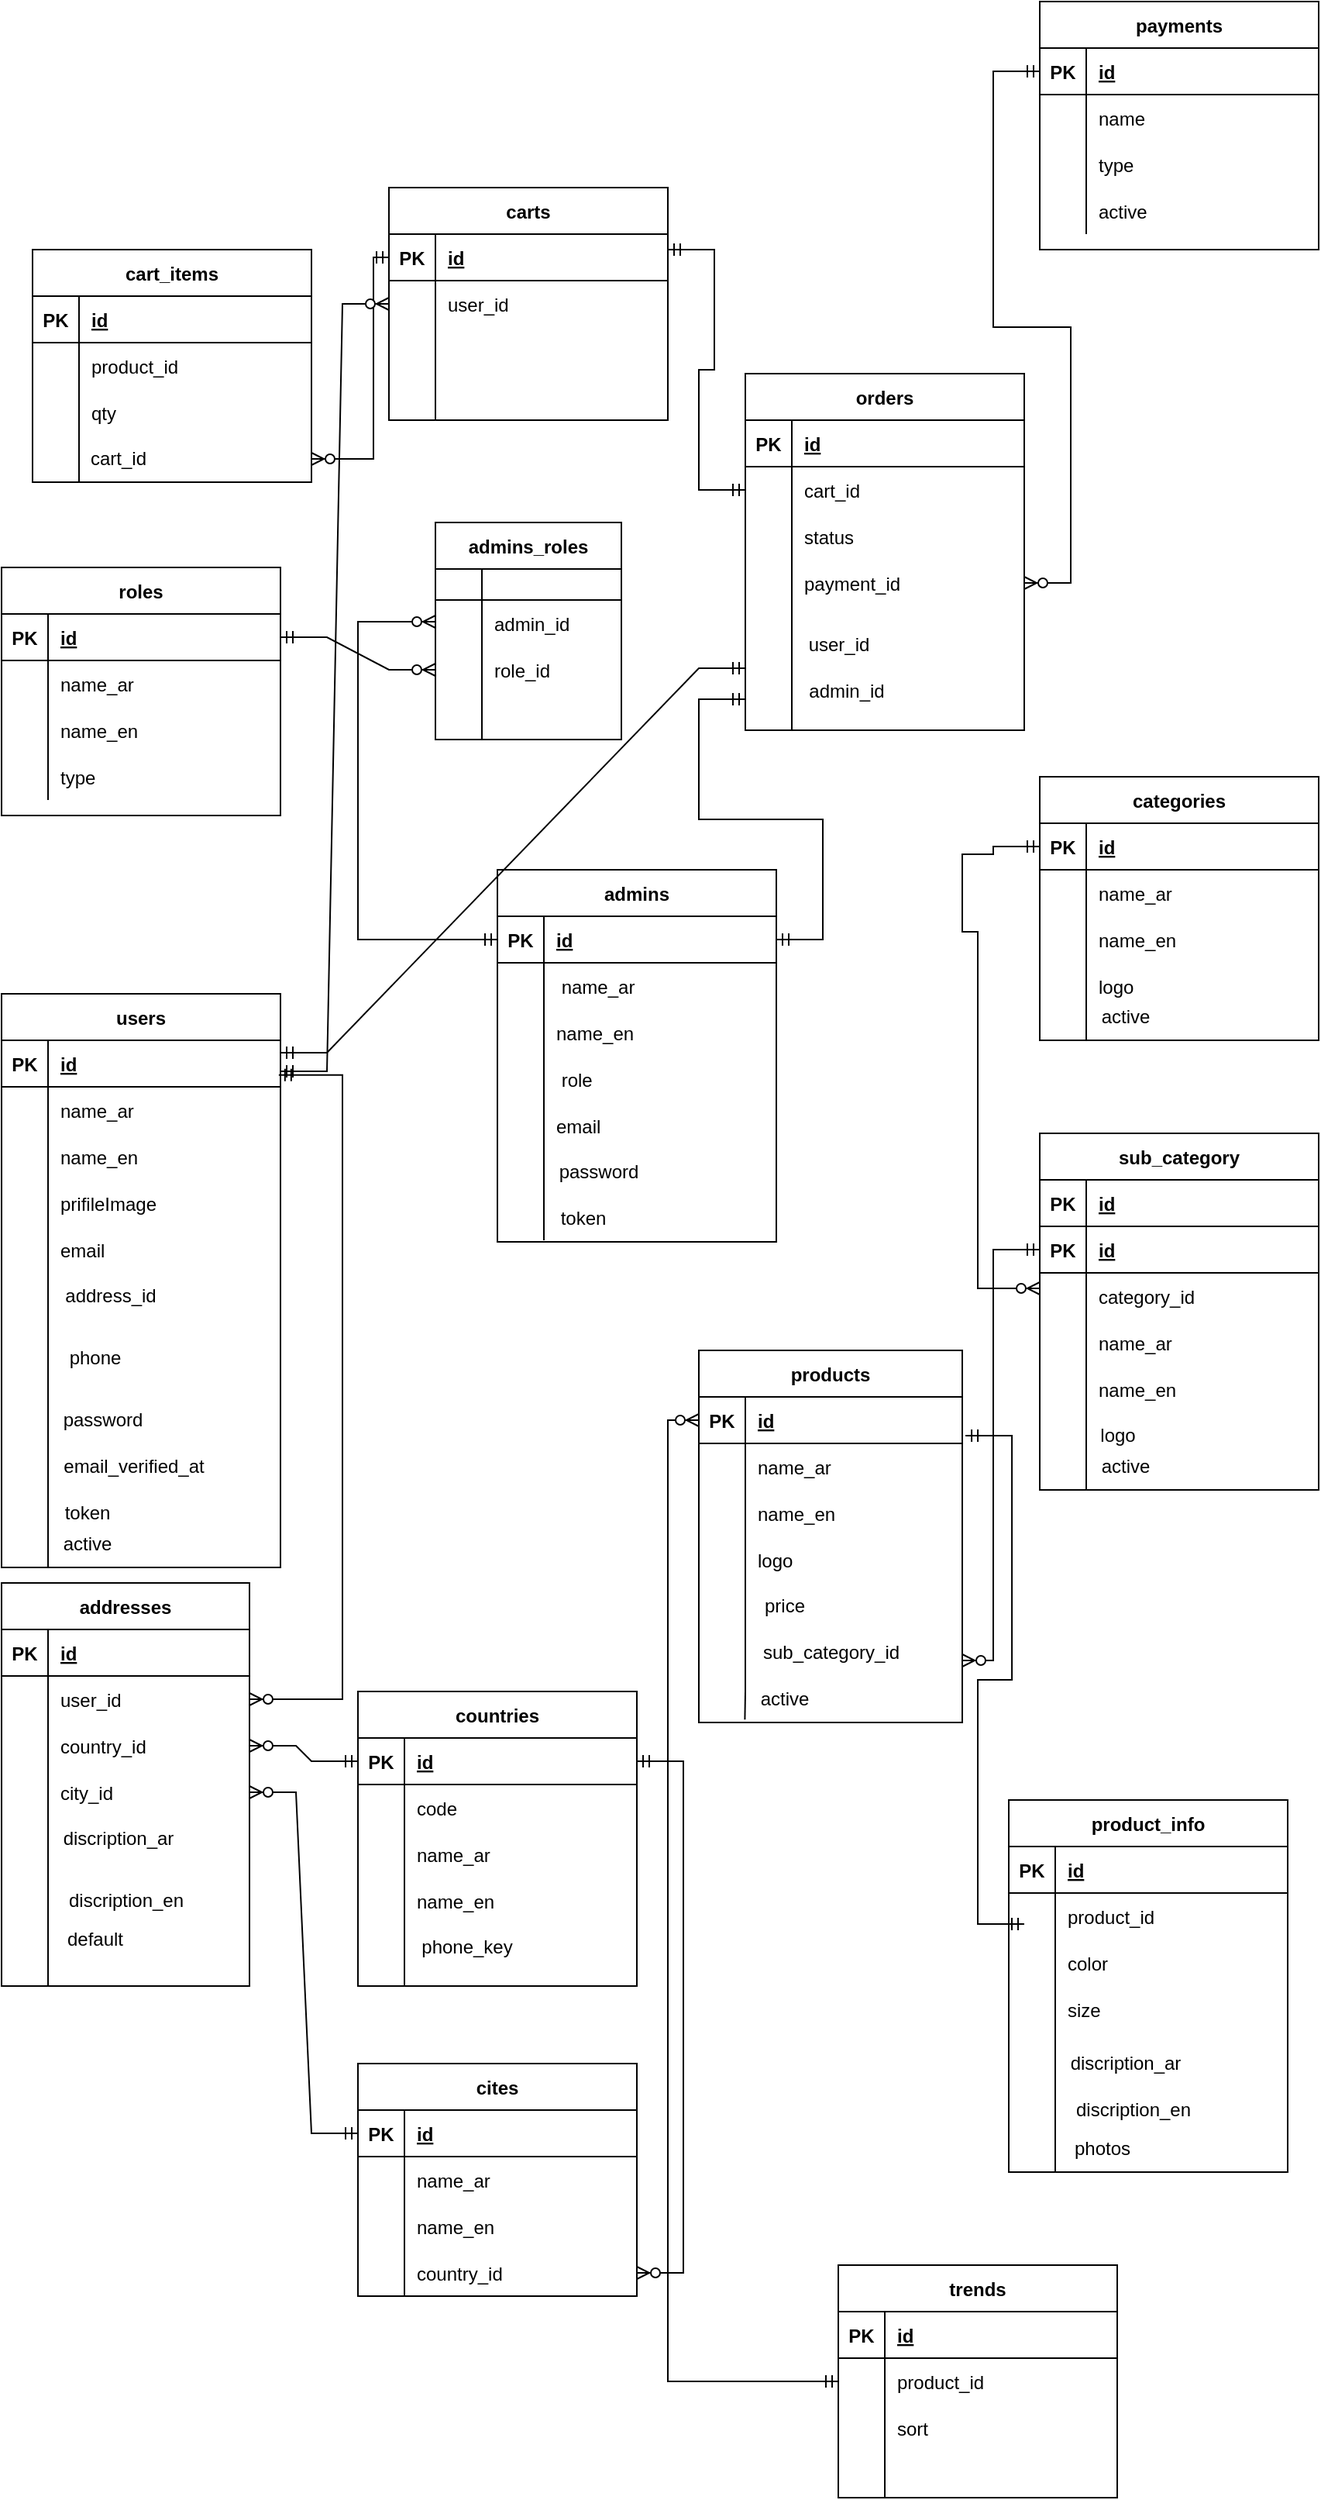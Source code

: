 <mxfile version="20.2.3" type="device"><diagram id="Zd0fjS8BodaRIoUwjIrR" name="Page-1"><mxGraphModel dx="1422" dy="1965" grid="1" gridSize="10" guides="1" tooltips="1" connect="1" arrows="1" fold="1" page="1" pageScale="1" pageWidth="850" pageHeight="1100" math="0" shadow="0"><root><mxCell id="0"/><mxCell id="1" parent="0"/><mxCell id="CNu2q_EyKpm2ft0FDaET-22" value="users" style="shape=table;startSize=30;container=1;collapsible=1;childLayout=tableLayout;fixedRows=1;rowLines=0;fontStyle=1;align=center;resizeLast=1;" parent="1" vertex="1"><mxGeometry y="90" width="180" height="370" as="geometry"/></mxCell><mxCell id="CNu2q_EyKpm2ft0FDaET-23" value="" style="shape=tableRow;horizontal=0;startSize=0;swimlaneHead=0;swimlaneBody=0;fillColor=none;collapsible=0;dropTarget=0;points=[[0,0.5],[1,0.5]];portConstraint=eastwest;top=0;left=0;right=0;bottom=1;" parent="CNu2q_EyKpm2ft0FDaET-22" vertex="1"><mxGeometry y="30" width="180" height="30" as="geometry"/></mxCell><mxCell id="CNu2q_EyKpm2ft0FDaET-24" value="PK" style="shape=partialRectangle;connectable=0;fillColor=none;top=0;left=0;bottom=0;right=0;fontStyle=1;overflow=hidden;" parent="CNu2q_EyKpm2ft0FDaET-23" vertex="1"><mxGeometry width="30" height="30" as="geometry"><mxRectangle width="30" height="30" as="alternateBounds"/></mxGeometry></mxCell><mxCell id="CNu2q_EyKpm2ft0FDaET-25" value="id" style="shape=partialRectangle;connectable=0;fillColor=none;top=0;left=0;bottom=0;right=0;align=left;spacingLeft=6;fontStyle=5;overflow=hidden;" parent="CNu2q_EyKpm2ft0FDaET-23" vertex="1"><mxGeometry x="30" width="150" height="30" as="geometry"><mxRectangle width="150" height="30" as="alternateBounds"/></mxGeometry></mxCell><mxCell id="CNu2q_EyKpm2ft0FDaET-26" value="" style="shape=tableRow;horizontal=0;startSize=0;swimlaneHead=0;swimlaneBody=0;fillColor=none;collapsible=0;dropTarget=0;points=[[0,0.5],[1,0.5]];portConstraint=eastwest;top=0;left=0;right=0;bottom=0;" parent="CNu2q_EyKpm2ft0FDaET-22" vertex="1"><mxGeometry y="60" width="180" height="30" as="geometry"/></mxCell><mxCell id="CNu2q_EyKpm2ft0FDaET-27" value="" style="shape=partialRectangle;connectable=0;fillColor=none;top=0;left=0;bottom=0;right=0;editable=1;overflow=hidden;" parent="CNu2q_EyKpm2ft0FDaET-26" vertex="1"><mxGeometry width="30" height="30" as="geometry"><mxRectangle width="30" height="30" as="alternateBounds"/></mxGeometry></mxCell><mxCell id="CNu2q_EyKpm2ft0FDaET-28" value="name_ar" style="shape=partialRectangle;connectable=0;fillColor=none;top=0;left=0;bottom=0;right=0;align=left;spacingLeft=6;overflow=hidden;" parent="CNu2q_EyKpm2ft0FDaET-26" vertex="1"><mxGeometry x="30" width="150" height="30" as="geometry"><mxRectangle width="150" height="30" as="alternateBounds"/></mxGeometry></mxCell><mxCell id="C9HCEOo8GEtUUf3_ck9b-16" value="" style="shape=tableRow;horizontal=0;startSize=0;swimlaneHead=0;swimlaneBody=0;fillColor=none;collapsible=0;dropTarget=0;points=[[0,0.5],[1,0.5]];portConstraint=eastwest;top=0;left=0;right=0;bottom=0;" parent="CNu2q_EyKpm2ft0FDaET-22" vertex="1"><mxGeometry y="90" width="180" height="30" as="geometry"/></mxCell><mxCell id="C9HCEOo8GEtUUf3_ck9b-17" value="" style="shape=partialRectangle;connectable=0;fillColor=none;top=0;left=0;bottom=0;right=0;editable=1;overflow=hidden;" parent="C9HCEOo8GEtUUf3_ck9b-16" vertex="1"><mxGeometry width="30" height="30" as="geometry"><mxRectangle width="30" height="30" as="alternateBounds"/></mxGeometry></mxCell><mxCell id="C9HCEOo8GEtUUf3_ck9b-18" value="name_en" style="shape=partialRectangle;connectable=0;fillColor=none;top=0;left=0;bottom=0;right=0;align=left;spacingLeft=6;overflow=hidden;" parent="C9HCEOo8GEtUUf3_ck9b-16" vertex="1"><mxGeometry x="30" width="150" height="30" as="geometry"><mxRectangle width="150" height="30" as="alternateBounds"/></mxGeometry></mxCell><mxCell id="CNu2q_EyKpm2ft0FDaET-29" value="" style="shape=tableRow;horizontal=0;startSize=0;swimlaneHead=0;swimlaneBody=0;fillColor=none;collapsible=0;dropTarget=0;points=[[0,0.5],[1,0.5]];portConstraint=eastwest;top=0;left=0;right=0;bottom=0;" parent="CNu2q_EyKpm2ft0FDaET-22" vertex="1"><mxGeometry y="120" width="180" height="30" as="geometry"/></mxCell><mxCell id="CNu2q_EyKpm2ft0FDaET-30" value="" style="shape=partialRectangle;connectable=0;fillColor=none;top=0;left=0;bottom=0;right=0;editable=1;overflow=hidden;" parent="CNu2q_EyKpm2ft0FDaET-29" vertex="1"><mxGeometry width="30" height="30" as="geometry"><mxRectangle width="30" height="30" as="alternateBounds"/></mxGeometry></mxCell><mxCell id="CNu2q_EyKpm2ft0FDaET-31" value="prifileImage" style="shape=partialRectangle;connectable=0;fillColor=none;top=0;left=0;bottom=0;right=0;align=left;spacingLeft=6;overflow=hidden;" parent="CNu2q_EyKpm2ft0FDaET-29" vertex="1"><mxGeometry x="30" width="150" height="30" as="geometry"><mxRectangle width="150" height="30" as="alternateBounds"/></mxGeometry></mxCell><mxCell id="CNu2q_EyKpm2ft0FDaET-32" value="" style="shape=tableRow;horizontal=0;startSize=0;swimlaneHead=0;swimlaneBody=0;fillColor=none;collapsible=0;dropTarget=0;points=[[0,0.5],[1,0.5]];portConstraint=eastwest;top=0;left=0;right=0;bottom=0;" parent="CNu2q_EyKpm2ft0FDaET-22" vertex="1"><mxGeometry y="150" width="180" height="30" as="geometry"/></mxCell><mxCell id="CNu2q_EyKpm2ft0FDaET-33" value="" style="shape=partialRectangle;connectable=0;fillColor=none;top=0;left=0;bottom=0;right=0;editable=1;overflow=hidden;" parent="CNu2q_EyKpm2ft0FDaET-32" vertex="1"><mxGeometry width="30" height="30" as="geometry"><mxRectangle width="30" height="30" as="alternateBounds"/></mxGeometry></mxCell><mxCell id="CNu2q_EyKpm2ft0FDaET-34" value="email" style="shape=partialRectangle;connectable=0;fillColor=none;top=0;left=0;bottom=0;right=0;align=left;spacingLeft=6;overflow=hidden;" parent="CNu2q_EyKpm2ft0FDaET-32" vertex="1"><mxGeometry x="30" width="150" height="30" as="geometry"><mxRectangle width="150" height="30" as="alternateBounds"/></mxGeometry></mxCell><mxCell id="CNu2q_EyKpm2ft0FDaET-35" value="admins" style="shape=table;startSize=30;container=1;collapsible=1;childLayout=tableLayout;fixedRows=1;rowLines=0;fontStyle=1;align=center;resizeLast=1;" parent="1" vertex="1"><mxGeometry x="320" y="10" width="180" height="240" as="geometry"/></mxCell><mxCell id="CNu2q_EyKpm2ft0FDaET-36" value="" style="shape=tableRow;horizontal=0;startSize=0;swimlaneHead=0;swimlaneBody=0;fillColor=none;collapsible=0;dropTarget=0;points=[[0,0.5],[1,0.5]];portConstraint=eastwest;top=0;left=0;right=0;bottom=1;" parent="CNu2q_EyKpm2ft0FDaET-35" vertex="1"><mxGeometry y="30" width="180" height="30" as="geometry"/></mxCell><mxCell id="CNu2q_EyKpm2ft0FDaET-37" value="PK" style="shape=partialRectangle;connectable=0;fillColor=none;top=0;left=0;bottom=0;right=0;fontStyle=1;overflow=hidden;" parent="CNu2q_EyKpm2ft0FDaET-36" vertex="1"><mxGeometry width="30" height="30" as="geometry"><mxRectangle width="30" height="30" as="alternateBounds"/></mxGeometry></mxCell><mxCell id="CNu2q_EyKpm2ft0FDaET-38" value="id" style="shape=partialRectangle;connectable=0;fillColor=none;top=0;left=0;bottom=0;right=0;align=left;spacingLeft=6;fontStyle=5;overflow=hidden;" parent="CNu2q_EyKpm2ft0FDaET-36" vertex="1"><mxGeometry x="30" width="150" height="30" as="geometry"><mxRectangle width="150" height="30" as="alternateBounds"/></mxGeometry></mxCell><mxCell id="CNu2q_EyKpm2ft0FDaET-39" value="" style="shape=tableRow;horizontal=0;startSize=0;swimlaneHead=0;swimlaneBody=0;fillColor=none;collapsible=0;dropTarget=0;points=[[0,0.5],[1,0.5]];portConstraint=eastwest;top=0;left=0;right=0;bottom=0;" parent="CNu2q_EyKpm2ft0FDaET-35" vertex="1"><mxGeometry y="60" width="180" height="30" as="geometry"/></mxCell><mxCell id="CNu2q_EyKpm2ft0FDaET-40" value="" style="shape=partialRectangle;connectable=0;fillColor=none;top=0;left=0;bottom=0;right=0;editable=1;overflow=hidden;" parent="CNu2q_EyKpm2ft0FDaET-39" vertex="1"><mxGeometry width="30" height="30" as="geometry"><mxRectangle width="30" height="30" as="alternateBounds"/></mxGeometry></mxCell><mxCell id="CNu2q_EyKpm2ft0FDaET-41" value=" name_ar" style="shape=partialRectangle;connectable=0;fillColor=none;top=0;left=0;bottom=0;right=0;align=left;spacingLeft=6;overflow=hidden;" parent="CNu2q_EyKpm2ft0FDaET-39" vertex="1"><mxGeometry x="30" width="150" height="30" as="geometry"><mxRectangle width="150" height="30" as="alternateBounds"/></mxGeometry></mxCell><mxCell id="C9HCEOo8GEtUUf3_ck9b-13" value="" style="shape=tableRow;horizontal=0;startSize=0;swimlaneHead=0;swimlaneBody=0;fillColor=none;collapsible=0;dropTarget=0;points=[[0,0.5],[1,0.5]];portConstraint=eastwest;top=0;left=0;right=0;bottom=0;" parent="CNu2q_EyKpm2ft0FDaET-35" vertex="1"><mxGeometry y="90" width="180" height="30" as="geometry"/></mxCell><mxCell id="C9HCEOo8GEtUUf3_ck9b-14" value="" style="shape=partialRectangle;connectable=0;fillColor=none;top=0;left=0;bottom=0;right=0;editable=1;overflow=hidden;" parent="C9HCEOo8GEtUUf3_ck9b-13" vertex="1"><mxGeometry width="30" height="30" as="geometry"><mxRectangle width="30" height="30" as="alternateBounds"/></mxGeometry></mxCell><mxCell id="C9HCEOo8GEtUUf3_ck9b-15" value="name_en" style="shape=partialRectangle;connectable=0;fillColor=none;top=0;left=0;bottom=0;right=0;align=left;spacingLeft=6;overflow=hidden;" parent="C9HCEOo8GEtUUf3_ck9b-13" vertex="1"><mxGeometry x="30" width="150" height="30" as="geometry"><mxRectangle width="150" height="30" as="alternateBounds"/></mxGeometry></mxCell><mxCell id="CNu2q_EyKpm2ft0FDaET-42" value="" style="shape=tableRow;horizontal=0;startSize=0;swimlaneHead=0;swimlaneBody=0;fillColor=none;collapsible=0;dropTarget=0;points=[[0,0.5],[1,0.5]];portConstraint=eastwest;top=0;left=0;right=0;bottom=0;" parent="CNu2q_EyKpm2ft0FDaET-35" vertex="1"><mxGeometry y="120" width="180" height="30" as="geometry"/></mxCell><mxCell id="CNu2q_EyKpm2ft0FDaET-43" value="" style="shape=partialRectangle;connectable=0;fillColor=none;top=0;left=0;bottom=0;right=0;editable=1;overflow=hidden;" parent="CNu2q_EyKpm2ft0FDaET-42" vertex="1"><mxGeometry width="30" height="30" as="geometry"><mxRectangle width="30" height="30" as="alternateBounds"/></mxGeometry></mxCell><mxCell id="CNu2q_EyKpm2ft0FDaET-44" value=" role" style="shape=partialRectangle;connectable=0;fillColor=none;top=0;left=0;bottom=0;right=0;align=left;spacingLeft=6;overflow=hidden;" parent="CNu2q_EyKpm2ft0FDaET-42" vertex="1"><mxGeometry x="30" width="150" height="30" as="geometry"><mxRectangle width="150" height="30" as="alternateBounds"/></mxGeometry></mxCell><mxCell id="CNu2q_EyKpm2ft0FDaET-45" value="" style="shape=tableRow;horizontal=0;startSize=0;swimlaneHead=0;swimlaneBody=0;fillColor=none;collapsible=0;dropTarget=0;points=[[0,0.5],[1,0.5]];portConstraint=eastwest;top=0;left=0;right=0;bottom=0;" parent="CNu2q_EyKpm2ft0FDaET-35" vertex="1"><mxGeometry y="150" width="180" height="30" as="geometry"/></mxCell><mxCell id="CNu2q_EyKpm2ft0FDaET-46" value="" style="shape=partialRectangle;connectable=0;fillColor=none;top=0;left=0;bottom=0;right=0;editable=1;overflow=hidden;" parent="CNu2q_EyKpm2ft0FDaET-45" vertex="1"><mxGeometry width="30" height="30" as="geometry"><mxRectangle width="30" height="30" as="alternateBounds"/></mxGeometry></mxCell><mxCell id="CNu2q_EyKpm2ft0FDaET-47" value="email" style="shape=partialRectangle;connectable=0;fillColor=none;top=0;left=0;bottom=0;right=0;align=left;spacingLeft=6;overflow=hidden;" parent="CNu2q_EyKpm2ft0FDaET-45" vertex="1"><mxGeometry x="30" width="150" height="30" as="geometry"><mxRectangle width="150" height="30" as="alternateBounds"/></mxGeometry></mxCell><mxCell id="CNu2q_EyKpm2ft0FDaET-48" value="categories" style="shape=table;startSize=30;container=1;collapsible=1;childLayout=tableLayout;fixedRows=1;rowLines=0;fontStyle=1;align=center;resizeLast=1;" parent="1" vertex="1"><mxGeometry x="670" y="-50" width="180" height="170" as="geometry"/></mxCell><mxCell id="CNu2q_EyKpm2ft0FDaET-49" value="" style="shape=tableRow;horizontal=0;startSize=0;swimlaneHead=0;swimlaneBody=0;fillColor=none;collapsible=0;dropTarget=0;points=[[0,0.5],[1,0.5]];portConstraint=eastwest;top=0;left=0;right=0;bottom=1;" parent="CNu2q_EyKpm2ft0FDaET-48" vertex="1"><mxGeometry y="30" width="180" height="30" as="geometry"/></mxCell><mxCell id="CNu2q_EyKpm2ft0FDaET-50" value="PK" style="shape=partialRectangle;connectable=0;fillColor=none;top=0;left=0;bottom=0;right=0;fontStyle=1;overflow=hidden;" parent="CNu2q_EyKpm2ft0FDaET-49" vertex="1"><mxGeometry width="30" height="30" as="geometry"><mxRectangle width="30" height="30" as="alternateBounds"/></mxGeometry></mxCell><mxCell id="CNu2q_EyKpm2ft0FDaET-51" value="id" style="shape=partialRectangle;connectable=0;fillColor=none;top=0;left=0;bottom=0;right=0;align=left;spacingLeft=6;fontStyle=5;overflow=hidden;" parent="CNu2q_EyKpm2ft0FDaET-49" vertex="1"><mxGeometry x="30" width="150" height="30" as="geometry"><mxRectangle width="150" height="30" as="alternateBounds"/></mxGeometry></mxCell><mxCell id="CNu2q_EyKpm2ft0FDaET-52" value="" style="shape=tableRow;horizontal=0;startSize=0;swimlaneHead=0;swimlaneBody=0;fillColor=none;collapsible=0;dropTarget=0;points=[[0,0.5],[1,0.5]];portConstraint=eastwest;top=0;left=0;right=0;bottom=0;" parent="CNu2q_EyKpm2ft0FDaET-48" vertex="1"><mxGeometry y="60" width="180" height="30" as="geometry"/></mxCell><mxCell id="CNu2q_EyKpm2ft0FDaET-53" value="" style="shape=partialRectangle;connectable=0;fillColor=none;top=0;left=0;bottom=0;right=0;editable=1;overflow=hidden;" parent="CNu2q_EyKpm2ft0FDaET-52" vertex="1"><mxGeometry width="30" height="30" as="geometry"><mxRectangle width="30" height="30" as="alternateBounds"/></mxGeometry></mxCell><mxCell id="CNu2q_EyKpm2ft0FDaET-54" value="name_ar" style="shape=partialRectangle;connectable=0;fillColor=none;top=0;left=0;bottom=0;right=0;align=left;spacingLeft=6;overflow=hidden;" parent="CNu2q_EyKpm2ft0FDaET-52" vertex="1"><mxGeometry x="30" width="150" height="30" as="geometry"><mxRectangle width="150" height="30" as="alternateBounds"/></mxGeometry></mxCell><mxCell id="CNu2q_EyKpm2ft0FDaET-55" value="" style="shape=tableRow;horizontal=0;startSize=0;swimlaneHead=0;swimlaneBody=0;fillColor=none;collapsible=0;dropTarget=0;points=[[0,0.5],[1,0.5]];portConstraint=eastwest;top=0;left=0;right=0;bottom=0;" parent="CNu2q_EyKpm2ft0FDaET-48" vertex="1"><mxGeometry y="90" width="180" height="30" as="geometry"/></mxCell><mxCell id="CNu2q_EyKpm2ft0FDaET-56" value="" style="shape=partialRectangle;connectable=0;fillColor=none;top=0;left=0;bottom=0;right=0;editable=1;overflow=hidden;" parent="CNu2q_EyKpm2ft0FDaET-55" vertex="1"><mxGeometry width="30" height="30" as="geometry"><mxRectangle width="30" height="30" as="alternateBounds"/></mxGeometry></mxCell><mxCell id="CNu2q_EyKpm2ft0FDaET-57" value="name_en" style="shape=partialRectangle;connectable=0;fillColor=none;top=0;left=0;bottom=0;right=0;align=left;spacingLeft=6;overflow=hidden;" parent="CNu2q_EyKpm2ft0FDaET-55" vertex="1"><mxGeometry x="30" width="150" height="30" as="geometry"><mxRectangle width="150" height="30" as="alternateBounds"/></mxGeometry></mxCell><mxCell id="CNu2q_EyKpm2ft0FDaET-58" value="" style="shape=tableRow;horizontal=0;startSize=0;swimlaneHead=0;swimlaneBody=0;fillColor=none;collapsible=0;dropTarget=0;points=[[0,0.5],[1,0.5]];portConstraint=eastwest;top=0;left=0;right=0;bottom=0;" parent="CNu2q_EyKpm2ft0FDaET-48" vertex="1"><mxGeometry y="120" width="180" height="30" as="geometry"/></mxCell><mxCell id="CNu2q_EyKpm2ft0FDaET-59" value="" style="shape=partialRectangle;connectable=0;fillColor=none;top=0;left=0;bottom=0;right=0;editable=1;overflow=hidden;" parent="CNu2q_EyKpm2ft0FDaET-58" vertex="1"><mxGeometry width="30" height="30" as="geometry"><mxRectangle width="30" height="30" as="alternateBounds"/></mxGeometry></mxCell><mxCell id="CNu2q_EyKpm2ft0FDaET-60" value="logo" style="shape=partialRectangle;connectable=0;fillColor=none;top=0;left=0;bottom=0;right=0;align=left;spacingLeft=6;overflow=hidden;" parent="CNu2q_EyKpm2ft0FDaET-58" vertex="1"><mxGeometry x="30" width="150" height="30" as="geometry"><mxRectangle width="150" height="30" as="alternateBounds"/></mxGeometry></mxCell><mxCell id="CNu2q_EyKpm2ft0FDaET-62" value="&lt;div style=&quot;line-height: 19px;&quot;&gt;&lt;span style=&quot;background-color: rgb(255, 255, 255);&quot;&gt;email_verified_at&lt;/span&gt;&lt;br&gt;&lt;/div&gt;" style="text;html=1;align=center;verticalAlign=middle;resizable=0;points=[];autosize=1;strokeColor=none;fillColor=none;" parent="1" vertex="1"><mxGeometry x="30" y="380" width="110" height="30" as="geometry"/></mxCell><mxCell id="CNu2q_EyKpm2ft0FDaET-63" value="" style="endArrow=none;html=1;rounded=0;" parent="1" edge="1"><mxGeometry width="50" height="50" relative="1" as="geometry"><mxPoint x="30" y="380" as="sourcePoint"/><mxPoint x="30" y="240" as="targetPoint"/><Array as="points"><mxPoint x="30" y="290"/></Array></mxGeometry></mxCell><mxCell id="CNu2q_EyKpm2ft0FDaET-64" value="password" style="text;html=1;align=center;verticalAlign=middle;resizable=0;points=[];autosize=1;strokeColor=none;fillColor=none;" parent="1" vertex="1"><mxGeometry x="30" y="350" width="70" height="30" as="geometry"/></mxCell><mxCell id="C9HCEOo8GEtUUf3_ck9b-1" value="&lt;div style=&quot;text-align: left;&quot;&gt;&lt;span style=&quot;background-color: initial;&quot;&gt;address_id&lt;/span&gt;&lt;/div&gt;" style="text;html=1;align=center;verticalAlign=middle;resizable=0;points=[];autosize=1;strokeColor=none;fillColor=none;" parent="1" vertex="1"><mxGeometry x="30" y="270" width="80" height="30" as="geometry"/></mxCell><mxCell id="C9HCEOo8GEtUUf3_ck9b-5" value="phone" style="text;html=1;align=center;verticalAlign=middle;resizable=0;points=[];autosize=1;strokeColor=none;fillColor=none;" parent="1" vertex="1"><mxGeometry x="30" y="310" width="60" height="30" as="geometry"/></mxCell><mxCell id="C9HCEOo8GEtUUf3_ck9b-7" value="" style="endArrow=none;html=1;rounded=0;exitX=0;exitY=0.967;exitDx=0;exitDy=0;exitPerimeter=0;" parent="1" source="C9HCEOo8GEtUUf3_ck9b-10" edge="1"><mxGeometry width="50" height="50" relative="1" as="geometry"><mxPoint x="350" y="290" as="sourcePoint"/><mxPoint x="350" y="180" as="targetPoint"/></mxGeometry></mxCell><mxCell id="C9HCEOo8GEtUUf3_ck9b-8" value="password" style="text;html=1;align=center;verticalAlign=middle;resizable=0;points=[];autosize=1;strokeColor=none;fillColor=none;" parent="1" vertex="1"><mxGeometry x="350" y="190" width="70" height="30" as="geometry"/></mxCell><mxCell id="C9HCEOo8GEtUUf3_ck9b-10" value="token" style="text;html=1;align=center;verticalAlign=middle;resizable=0;points=[];autosize=1;strokeColor=none;fillColor=none;" parent="1" vertex="1"><mxGeometry x="350" y="220" width="50" height="30" as="geometry"/></mxCell><mxCell id="C9HCEOo8GEtUUf3_ck9b-11" value="token" style="text;html=1;align=center;verticalAlign=middle;resizable=0;points=[];autosize=1;strokeColor=none;fillColor=none;" parent="1" vertex="1"><mxGeometry x="30" y="410" width="50" height="30" as="geometry"/></mxCell><mxCell id="C9HCEOo8GEtUUf3_ck9b-12" value="" style="endArrow=none;html=1;rounded=0;" parent="1" edge="1"><mxGeometry width="50" height="50" relative="1" as="geometry"><mxPoint x="30" y="450" as="sourcePoint"/><mxPoint x="30" y="370" as="targetPoint"/></mxGeometry></mxCell><mxCell id="C9HCEOo8GEtUUf3_ck9b-19" value="products" style="shape=table;startSize=30;container=1;collapsible=1;childLayout=tableLayout;fixedRows=1;rowLines=0;fontStyle=1;align=center;resizeLast=1;" parent="1" vertex="1"><mxGeometry x="450" y="320" width="170" height="240" as="geometry"/></mxCell><mxCell id="C9HCEOo8GEtUUf3_ck9b-20" value="" style="shape=tableRow;horizontal=0;startSize=0;swimlaneHead=0;swimlaneBody=0;fillColor=none;collapsible=0;dropTarget=0;points=[[0,0.5],[1,0.5]];portConstraint=eastwest;top=0;left=0;right=0;bottom=1;" parent="C9HCEOo8GEtUUf3_ck9b-19" vertex="1"><mxGeometry y="30" width="170" height="30" as="geometry"/></mxCell><mxCell id="C9HCEOo8GEtUUf3_ck9b-21" value="PK" style="shape=partialRectangle;connectable=0;fillColor=none;top=0;left=0;bottom=0;right=0;fontStyle=1;overflow=hidden;" parent="C9HCEOo8GEtUUf3_ck9b-20" vertex="1"><mxGeometry width="30" height="30" as="geometry"><mxRectangle width="30" height="30" as="alternateBounds"/></mxGeometry></mxCell><mxCell id="C9HCEOo8GEtUUf3_ck9b-22" value="id" style="shape=partialRectangle;connectable=0;fillColor=none;top=0;left=0;bottom=0;right=0;align=left;spacingLeft=6;fontStyle=5;overflow=hidden;" parent="C9HCEOo8GEtUUf3_ck9b-20" vertex="1"><mxGeometry x="30" width="140" height="30" as="geometry"><mxRectangle width="140" height="30" as="alternateBounds"/></mxGeometry></mxCell><mxCell id="C9HCEOo8GEtUUf3_ck9b-23" value="" style="shape=tableRow;horizontal=0;startSize=0;swimlaneHead=0;swimlaneBody=0;fillColor=none;collapsible=0;dropTarget=0;points=[[0,0.5],[1,0.5]];portConstraint=eastwest;top=0;left=0;right=0;bottom=0;" parent="C9HCEOo8GEtUUf3_ck9b-19" vertex="1"><mxGeometry y="60" width="170" height="30" as="geometry"/></mxCell><mxCell id="C9HCEOo8GEtUUf3_ck9b-24" value="" style="shape=partialRectangle;connectable=0;fillColor=none;top=0;left=0;bottom=0;right=0;editable=1;overflow=hidden;" parent="C9HCEOo8GEtUUf3_ck9b-23" vertex="1"><mxGeometry width="30" height="30" as="geometry"><mxRectangle width="30" height="30" as="alternateBounds"/></mxGeometry></mxCell><mxCell id="C9HCEOo8GEtUUf3_ck9b-25" value="name_ar" style="shape=partialRectangle;connectable=0;fillColor=none;top=0;left=0;bottom=0;right=0;align=left;spacingLeft=6;overflow=hidden;" parent="C9HCEOo8GEtUUf3_ck9b-23" vertex="1"><mxGeometry x="30" width="140" height="30" as="geometry"><mxRectangle width="140" height="30" as="alternateBounds"/></mxGeometry></mxCell><mxCell id="C9HCEOo8GEtUUf3_ck9b-26" value="" style="shape=tableRow;horizontal=0;startSize=0;swimlaneHead=0;swimlaneBody=0;fillColor=none;collapsible=0;dropTarget=0;points=[[0,0.5],[1,0.5]];portConstraint=eastwest;top=0;left=0;right=0;bottom=0;" parent="C9HCEOo8GEtUUf3_ck9b-19" vertex="1"><mxGeometry y="90" width="170" height="30" as="geometry"/></mxCell><mxCell id="C9HCEOo8GEtUUf3_ck9b-27" value="" style="shape=partialRectangle;connectable=0;fillColor=none;top=0;left=0;bottom=0;right=0;editable=1;overflow=hidden;" parent="C9HCEOo8GEtUUf3_ck9b-26" vertex="1"><mxGeometry width="30" height="30" as="geometry"><mxRectangle width="30" height="30" as="alternateBounds"/></mxGeometry></mxCell><mxCell id="C9HCEOo8GEtUUf3_ck9b-28" value="name_en" style="shape=partialRectangle;connectable=0;fillColor=none;top=0;left=0;bottom=0;right=0;align=left;spacingLeft=6;overflow=hidden;" parent="C9HCEOo8GEtUUf3_ck9b-26" vertex="1"><mxGeometry x="30" width="140" height="30" as="geometry"><mxRectangle width="140" height="30" as="alternateBounds"/></mxGeometry></mxCell><mxCell id="C9HCEOo8GEtUUf3_ck9b-29" value="" style="shape=tableRow;horizontal=0;startSize=0;swimlaneHead=0;swimlaneBody=0;fillColor=none;collapsible=0;dropTarget=0;points=[[0,0.5],[1,0.5]];portConstraint=eastwest;top=0;left=0;right=0;bottom=0;" parent="C9HCEOo8GEtUUf3_ck9b-19" vertex="1"><mxGeometry y="120" width="170" height="30" as="geometry"/></mxCell><mxCell id="C9HCEOo8GEtUUf3_ck9b-30" value="" style="shape=partialRectangle;connectable=0;fillColor=none;top=0;left=0;bottom=0;right=0;editable=1;overflow=hidden;" parent="C9HCEOo8GEtUUf3_ck9b-29" vertex="1"><mxGeometry width="30" height="30" as="geometry"><mxRectangle width="30" height="30" as="alternateBounds"/></mxGeometry></mxCell><mxCell id="C9HCEOo8GEtUUf3_ck9b-31" value="logo" style="shape=partialRectangle;connectable=0;fillColor=none;top=0;left=0;bottom=0;right=0;align=left;spacingLeft=6;overflow=hidden;" parent="C9HCEOo8GEtUUf3_ck9b-29" vertex="1"><mxGeometry x="30" width="140" height="30" as="geometry"><mxRectangle width="140" height="30" as="alternateBounds"/></mxGeometry></mxCell><mxCell id="C9HCEOo8GEtUUf3_ck9b-32" value="sub_category_id" style="text;html=1;align=center;verticalAlign=middle;resizable=0;points=[];autosize=1;strokeColor=none;fillColor=none;" parent="1" vertex="1"><mxGeometry x="480" y="500" width="110" height="30" as="geometry"/></mxCell><mxCell id="C9HCEOo8GEtUUf3_ck9b-33" value="" style="endArrow=none;html=1;rounded=0;" parent="1" edge="1"><mxGeometry width="50" height="50" relative="1" as="geometry"><mxPoint x="480" y="540" as="sourcePoint"/><mxPoint x="480" y="470" as="targetPoint"/></mxGeometry></mxCell><mxCell id="C9HCEOo8GEtUUf3_ck9b-34" value="price" style="text;html=1;align=center;verticalAlign=middle;resizable=0;points=[];autosize=1;strokeColor=none;fillColor=none;" parent="1" vertex="1"><mxGeometry x="480" y="470" width="50" height="30" as="geometry"/></mxCell><mxCell id="C9HCEOo8GEtUUf3_ck9b-35" value="countries" style="shape=table;startSize=30;container=1;collapsible=1;childLayout=tableLayout;fixedRows=1;rowLines=0;fontStyle=1;align=center;resizeLast=1;" parent="1" vertex="1"><mxGeometry x="230" y="540" width="180" height="190" as="geometry"/></mxCell><mxCell id="C9HCEOo8GEtUUf3_ck9b-36" value="" style="shape=tableRow;horizontal=0;startSize=0;swimlaneHead=0;swimlaneBody=0;fillColor=none;collapsible=0;dropTarget=0;points=[[0,0.5],[1,0.5]];portConstraint=eastwest;top=0;left=0;right=0;bottom=1;" parent="C9HCEOo8GEtUUf3_ck9b-35" vertex="1"><mxGeometry y="30" width="180" height="30" as="geometry"/></mxCell><mxCell id="C9HCEOo8GEtUUf3_ck9b-37" value="PK" style="shape=partialRectangle;connectable=0;fillColor=none;top=0;left=0;bottom=0;right=0;fontStyle=1;overflow=hidden;" parent="C9HCEOo8GEtUUf3_ck9b-36" vertex="1"><mxGeometry width="30" height="30" as="geometry"><mxRectangle width="30" height="30" as="alternateBounds"/></mxGeometry></mxCell><mxCell id="C9HCEOo8GEtUUf3_ck9b-38" value="id" style="shape=partialRectangle;connectable=0;fillColor=none;top=0;left=0;bottom=0;right=0;align=left;spacingLeft=6;fontStyle=5;overflow=hidden;" parent="C9HCEOo8GEtUUf3_ck9b-36" vertex="1"><mxGeometry x="30" width="150" height="30" as="geometry"><mxRectangle width="150" height="30" as="alternateBounds"/></mxGeometry></mxCell><mxCell id="C9HCEOo8GEtUUf3_ck9b-39" value="" style="shape=tableRow;horizontal=0;startSize=0;swimlaneHead=0;swimlaneBody=0;fillColor=none;collapsible=0;dropTarget=0;points=[[0,0.5],[1,0.5]];portConstraint=eastwest;top=0;left=0;right=0;bottom=0;" parent="C9HCEOo8GEtUUf3_ck9b-35" vertex="1"><mxGeometry y="60" width="180" height="30" as="geometry"/></mxCell><mxCell id="C9HCEOo8GEtUUf3_ck9b-40" value="" style="shape=partialRectangle;connectable=0;fillColor=none;top=0;left=0;bottom=0;right=0;editable=1;overflow=hidden;" parent="C9HCEOo8GEtUUf3_ck9b-39" vertex="1"><mxGeometry width="30" height="30" as="geometry"><mxRectangle width="30" height="30" as="alternateBounds"/></mxGeometry></mxCell><mxCell id="C9HCEOo8GEtUUf3_ck9b-41" value="code" style="shape=partialRectangle;connectable=0;fillColor=none;top=0;left=0;bottom=0;right=0;align=left;spacingLeft=6;overflow=hidden;" parent="C9HCEOo8GEtUUf3_ck9b-39" vertex="1"><mxGeometry x="30" width="150" height="30" as="geometry"><mxRectangle width="150" height="30" as="alternateBounds"/></mxGeometry></mxCell><mxCell id="C9HCEOo8GEtUUf3_ck9b-42" value="" style="shape=tableRow;horizontal=0;startSize=0;swimlaneHead=0;swimlaneBody=0;fillColor=none;collapsible=0;dropTarget=0;points=[[0,0.5],[1,0.5]];portConstraint=eastwest;top=0;left=0;right=0;bottom=0;" parent="C9HCEOo8GEtUUf3_ck9b-35" vertex="1"><mxGeometry y="90" width="180" height="30" as="geometry"/></mxCell><mxCell id="C9HCEOo8GEtUUf3_ck9b-43" value="" style="shape=partialRectangle;connectable=0;fillColor=none;top=0;left=0;bottom=0;right=0;editable=1;overflow=hidden;" parent="C9HCEOo8GEtUUf3_ck9b-42" vertex="1"><mxGeometry width="30" height="30" as="geometry"><mxRectangle width="30" height="30" as="alternateBounds"/></mxGeometry></mxCell><mxCell id="C9HCEOo8GEtUUf3_ck9b-44" value="name_ar" style="shape=partialRectangle;connectable=0;fillColor=none;top=0;left=0;bottom=0;right=0;align=left;spacingLeft=6;overflow=hidden;" parent="C9HCEOo8GEtUUf3_ck9b-42" vertex="1"><mxGeometry x="30" width="150" height="30" as="geometry"><mxRectangle width="150" height="30" as="alternateBounds"/></mxGeometry></mxCell><mxCell id="C9HCEOo8GEtUUf3_ck9b-45" value="" style="shape=tableRow;horizontal=0;startSize=0;swimlaneHead=0;swimlaneBody=0;fillColor=none;collapsible=0;dropTarget=0;points=[[0,0.5],[1,0.5]];portConstraint=eastwest;top=0;left=0;right=0;bottom=0;" parent="C9HCEOo8GEtUUf3_ck9b-35" vertex="1"><mxGeometry y="120" width="180" height="30" as="geometry"/></mxCell><mxCell id="C9HCEOo8GEtUUf3_ck9b-46" value="" style="shape=partialRectangle;connectable=0;fillColor=none;top=0;left=0;bottom=0;right=0;editable=1;overflow=hidden;" parent="C9HCEOo8GEtUUf3_ck9b-45" vertex="1"><mxGeometry width="30" height="30" as="geometry"><mxRectangle width="30" height="30" as="alternateBounds"/></mxGeometry></mxCell><mxCell id="C9HCEOo8GEtUUf3_ck9b-47" value="name_en" style="shape=partialRectangle;connectable=0;fillColor=none;top=0;left=0;bottom=0;right=0;align=left;spacingLeft=6;overflow=hidden;" parent="C9HCEOo8GEtUUf3_ck9b-45" vertex="1"><mxGeometry x="30" width="150" height="30" as="geometry"><mxRectangle width="150" height="30" as="alternateBounds"/></mxGeometry></mxCell><mxCell id="C9HCEOo8GEtUUf3_ck9b-48" value="product_info" style="shape=table;startSize=30;container=1;collapsible=1;childLayout=tableLayout;fixedRows=1;rowLines=0;fontStyle=1;align=center;resizeLast=1;" parent="1" vertex="1"><mxGeometry x="650" y="610" width="180" height="240" as="geometry"/></mxCell><mxCell id="C9HCEOo8GEtUUf3_ck9b-49" value="" style="shape=tableRow;horizontal=0;startSize=0;swimlaneHead=0;swimlaneBody=0;fillColor=none;collapsible=0;dropTarget=0;points=[[0,0.5],[1,0.5]];portConstraint=eastwest;top=0;left=0;right=0;bottom=1;" parent="C9HCEOo8GEtUUf3_ck9b-48" vertex="1"><mxGeometry y="30" width="180" height="30" as="geometry"/></mxCell><mxCell id="C9HCEOo8GEtUUf3_ck9b-50" value="PK" style="shape=partialRectangle;connectable=0;fillColor=none;top=0;left=0;bottom=0;right=0;fontStyle=1;overflow=hidden;" parent="C9HCEOo8GEtUUf3_ck9b-49" vertex="1"><mxGeometry width="30" height="30" as="geometry"><mxRectangle width="30" height="30" as="alternateBounds"/></mxGeometry></mxCell><mxCell id="C9HCEOo8GEtUUf3_ck9b-51" value="id" style="shape=partialRectangle;connectable=0;fillColor=none;top=0;left=0;bottom=0;right=0;align=left;spacingLeft=6;fontStyle=5;overflow=hidden;" parent="C9HCEOo8GEtUUf3_ck9b-49" vertex="1"><mxGeometry x="30" width="150" height="30" as="geometry"><mxRectangle width="150" height="30" as="alternateBounds"/></mxGeometry></mxCell><mxCell id="C9HCEOo8GEtUUf3_ck9b-52" value="" style="shape=tableRow;horizontal=0;startSize=0;swimlaneHead=0;swimlaneBody=0;fillColor=none;collapsible=0;dropTarget=0;points=[[0,0.5],[1,0.5]];portConstraint=eastwest;top=0;left=0;right=0;bottom=0;" parent="C9HCEOo8GEtUUf3_ck9b-48" vertex="1"><mxGeometry y="60" width="180" height="30" as="geometry"/></mxCell><mxCell id="C9HCEOo8GEtUUf3_ck9b-53" value="" style="shape=partialRectangle;connectable=0;fillColor=none;top=0;left=0;bottom=0;right=0;editable=1;overflow=hidden;" parent="C9HCEOo8GEtUUf3_ck9b-52" vertex="1"><mxGeometry width="30" height="30" as="geometry"><mxRectangle width="30" height="30" as="alternateBounds"/></mxGeometry></mxCell><mxCell id="C9HCEOo8GEtUUf3_ck9b-54" value="product_id" style="shape=partialRectangle;connectable=0;fillColor=none;top=0;left=0;bottom=0;right=0;align=left;spacingLeft=6;overflow=hidden;" parent="C9HCEOo8GEtUUf3_ck9b-52" vertex="1"><mxGeometry x="30" width="150" height="30" as="geometry"><mxRectangle width="150" height="30" as="alternateBounds"/></mxGeometry></mxCell><mxCell id="C9HCEOo8GEtUUf3_ck9b-55" value="" style="shape=tableRow;horizontal=0;startSize=0;swimlaneHead=0;swimlaneBody=0;fillColor=none;collapsible=0;dropTarget=0;points=[[0,0.5],[1,0.5]];portConstraint=eastwest;top=0;left=0;right=0;bottom=0;" parent="C9HCEOo8GEtUUf3_ck9b-48" vertex="1"><mxGeometry y="90" width="180" height="30" as="geometry"/></mxCell><mxCell id="C9HCEOo8GEtUUf3_ck9b-56" value="" style="shape=partialRectangle;connectable=0;fillColor=none;top=0;left=0;bottom=0;right=0;editable=1;overflow=hidden;" parent="C9HCEOo8GEtUUf3_ck9b-55" vertex="1"><mxGeometry width="30" height="30" as="geometry"><mxRectangle width="30" height="30" as="alternateBounds"/></mxGeometry></mxCell><mxCell id="C9HCEOo8GEtUUf3_ck9b-57" value="color" style="shape=partialRectangle;connectable=0;fillColor=none;top=0;left=0;bottom=0;right=0;align=left;spacingLeft=6;overflow=hidden;" parent="C9HCEOo8GEtUUf3_ck9b-55" vertex="1"><mxGeometry x="30" width="150" height="30" as="geometry"><mxRectangle width="150" height="30" as="alternateBounds"/></mxGeometry></mxCell><mxCell id="C9HCEOo8GEtUUf3_ck9b-58" value="" style="shape=tableRow;horizontal=0;startSize=0;swimlaneHead=0;swimlaneBody=0;fillColor=none;collapsible=0;dropTarget=0;points=[[0,0.5],[1,0.5]];portConstraint=eastwest;top=0;left=0;right=0;bottom=0;" parent="C9HCEOo8GEtUUf3_ck9b-48" vertex="1"><mxGeometry y="120" width="180" height="30" as="geometry"/></mxCell><mxCell id="C9HCEOo8GEtUUf3_ck9b-59" value="" style="shape=partialRectangle;connectable=0;fillColor=none;top=0;left=0;bottom=0;right=0;editable=1;overflow=hidden;" parent="C9HCEOo8GEtUUf3_ck9b-58" vertex="1"><mxGeometry width="30" height="30" as="geometry"><mxRectangle width="30" height="30" as="alternateBounds"/></mxGeometry></mxCell><mxCell id="C9HCEOo8GEtUUf3_ck9b-60" value="size" style="shape=partialRectangle;connectable=0;fillColor=none;top=0;left=0;bottom=0;right=0;align=left;spacingLeft=6;overflow=hidden;" parent="C9HCEOo8GEtUUf3_ck9b-58" vertex="1"><mxGeometry x="30" width="150" height="30" as="geometry"><mxRectangle width="150" height="30" as="alternateBounds"/></mxGeometry></mxCell><mxCell id="C9HCEOo8GEtUUf3_ck9b-61" value="" style="endArrow=none;html=1;rounded=0;" parent="1" edge="1"><mxGeometry width="50" height="50" relative="1" as="geometry"><mxPoint x="680" y="850" as="sourcePoint"/><mxPoint x="680" y="760" as="targetPoint"/></mxGeometry></mxCell><mxCell id="C9HCEOo8GEtUUf3_ck9b-62" value="discription_ar" style="text;html=1;align=center;verticalAlign=middle;resizable=0;points=[];autosize=1;strokeColor=none;fillColor=none;" parent="1" vertex="1"><mxGeometry x="680" y="765" width="90" height="30" as="geometry"/></mxCell><mxCell id="C9HCEOo8GEtUUf3_ck9b-63" value="discription_en" style="text;html=1;align=center;verticalAlign=middle;resizable=0;points=[];autosize=1;strokeColor=none;fillColor=none;" parent="1" vertex="1"><mxGeometry x="680" y="795" width="100" height="30" as="geometry"/></mxCell><mxCell id="C9HCEOo8GEtUUf3_ck9b-64" value="" style="endArrow=none;html=1;rounded=0;" parent="1" edge="1"><mxGeometry width="50" height="50" relative="1" as="geometry"><mxPoint x="260" y="730" as="sourcePoint"/><mxPoint x="260" y="690" as="targetPoint"/></mxGeometry></mxCell><mxCell id="C9HCEOo8GEtUUf3_ck9b-65" value="phone_key" style="text;html=1;align=center;verticalAlign=middle;resizable=0;points=[];autosize=1;strokeColor=none;fillColor=none;" parent="1" vertex="1"><mxGeometry x="260" y="690" width="80" height="30" as="geometry"/></mxCell><mxCell id="C9HCEOo8GEtUUf3_ck9b-66" value="cites" style="shape=table;startSize=30;container=1;collapsible=1;childLayout=tableLayout;fixedRows=1;rowLines=0;fontStyle=1;align=center;resizeLast=1;" parent="1" vertex="1"><mxGeometry x="230" y="780" width="180" height="150" as="geometry"/></mxCell><mxCell id="C9HCEOo8GEtUUf3_ck9b-67" value="" style="shape=tableRow;horizontal=0;startSize=0;swimlaneHead=0;swimlaneBody=0;fillColor=none;collapsible=0;dropTarget=0;points=[[0,0.5],[1,0.5]];portConstraint=eastwest;top=0;left=0;right=0;bottom=1;" parent="C9HCEOo8GEtUUf3_ck9b-66" vertex="1"><mxGeometry y="30" width="180" height="30" as="geometry"/></mxCell><mxCell id="C9HCEOo8GEtUUf3_ck9b-68" value="PK" style="shape=partialRectangle;connectable=0;fillColor=none;top=0;left=0;bottom=0;right=0;fontStyle=1;overflow=hidden;" parent="C9HCEOo8GEtUUf3_ck9b-67" vertex="1"><mxGeometry width="30" height="30" as="geometry"><mxRectangle width="30" height="30" as="alternateBounds"/></mxGeometry></mxCell><mxCell id="C9HCEOo8GEtUUf3_ck9b-69" value="id" style="shape=partialRectangle;connectable=0;fillColor=none;top=0;left=0;bottom=0;right=0;align=left;spacingLeft=6;fontStyle=5;overflow=hidden;" parent="C9HCEOo8GEtUUf3_ck9b-67" vertex="1"><mxGeometry x="30" width="150" height="30" as="geometry"><mxRectangle width="150" height="30" as="alternateBounds"/></mxGeometry></mxCell><mxCell id="C9HCEOo8GEtUUf3_ck9b-70" value="" style="shape=tableRow;horizontal=0;startSize=0;swimlaneHead=0;swimlaneBody=0;fillColor=none;collapsible=0;dropTarget=0;points=[[0,0.5],[1,0.5]];portConstraint=eastwest;top=0;left=0;right=0;bottom=0;" parent="C9HCEOo8GEtUUf3_ck9b-66" vertex="1"><mxGeometry y="60" width="180" height="30" as="geometry"/></mxCell><mxCell id="C9HCEOo8GEtUUf3_ck9b-71" value="" style="shape=partialRectangle;connectable=0;fillColor=none;top=0;left=0;bottom=0;right=0;editable=1;overflow=hidden;" parent="C9HCEOo8GEtUUf3_ck9b-70" vertex="1"><mxGeometry width="30" height="30" as="geometry"><mxRectangle width="30" height="30" as="alternateBounds"/></mxGeometry></mxCell><mxCell id="C9HCEOo8GEtUUf3_ck9b-72" value="name_ar" style="shape=partialRectangle;connectable=0;fillColor=none;top=0;left=0;bottom=0;right=0;align=left;spacingLeft=6;overflow=hidden;" parent="C9HCEOo8GEtUUf3_ck9b-70" vertex="1"><mxGeometry x="30" width="150" height="30" as="geometry"><mxRectangle width="150" height="30" as="alternateBounds"/></mxGeometry></mxCell><mxCell id="C9HCEOo8GEtUUf3_ck9b-73" value="" style="shape=tableRow;horizontal=0;startSize=0;swimlaneHead=0;swimlaneBody=0;fillColor=none;collapsible=0;dropTarget=0;points=[[0,0.5],[1,0.5]];portConstraint=eastwest;top=0;left=0;right=0;bottom=0;" parent="C9HCEOo8GEtUUf3_ck9b-66" vertex="1"><mxGeometry y="90" width="180" height="30" as="geometry"/></mxCell><mxCell id="C9HCEOo8GEtUUf3_ck9b-74" value="" style="shape=partialRectangle;connectable=0;fillColor=none;top=0;left=0;bottom=0;right=0;editable=1;overflow=hidden;" parent="C9HCEOo8GEtUUf3_ck9b-73" vertex="1"><mxGeometry width="30" height="30" as="geometry"><mxRectangle width="30" height="30" as="alternateBounds"/></mxGeometry></mxCell><mxCell id="C9HCEOo8GEtUUf3_ck9b-75" value="name_en" style="shape=partialRectangle;connectable=0;fillColor=none;top=0;left=0;bottom=0;right=0;align=left;spacingLeft=6;overflow=hidden;" parent="C9HCEOo8GEtUUf3_ck9b-73" vertex="1"><mxGeometry x="30" width="150" height="30" as="geometry"><mxRectangle width="150" height="30" as="alternateBounds"/></mxGeometry></mxCell><mxCell id="C9HCEOo8GEtUUf3_ck9b-76" value="" style="shape=tableRow;horizontal=0;startSize=0;swimlaneHead=0;swimlaneBody=0;fillColor=none;collapsible=0;dropTarget=0;points=[[0,0.5],[1,0.5]];portConstraint=eastwest;top=0;left=0;right=0;bottom=0;" parent="C9HCEOo8GEtUUf3_ck9b-66" vertex="1"><mxGeometry y="120" width="180" height="30" as="geometry"/></mxCell><mxCell id="C9HCEOo8GEtUUf3_ck9b-77" value="" style="shape=partialRectangle;connectable=0;fillColor=none;top=0;left=0;bottom=0;right=0;editable=1;overflow=hidden;" parent="C9HCEOo8GEtUUf3_ck9b-76" vertex="1"><mxGeometry width="30" height="30" as="geometry"><mxRectangle width="30" height="30" as="alternateBounds"/></mxGeometry></mxCell><mxCell id="C9HCEOo8GEtUUf3_ck9b-78" value="country_id" style="shape=partialRectangle;connectable=0;fillColor=none;top=0;left=0;bottom=0;right=0;align=left;spacingLeft=6;overflow=hidden;" parent="C9HCEOo8GEtUUf3_ck9b-76" vertex="1"><mxGeometry x="30" width="150" height="30" as="geometry"><mxRectangle width="150" height="30" as="alternateBounds"/></mxGeometry></mxCell><mxCell id="C9HCEOo8GEtUUf3_ck9b-79" value="" style="edgeStyle=entityRelationEdgeStyle;fontSize=12;html=1;endArrow=ERzeroToMany;startArrow=ERmandOne;rounded=0;exitX=1;exitY=0.5;exitDx=0;exitDy=0;" parent="1" source="C9HCEOo8GEtUUf3_ck9b-36" target="C9HCEOo8GEtUUf3_ck9b-76" edge="1"><mxGeometry width="100" height="100" relative="1" as="geometry"><mxPoint x="420" y="590" as="sourcePoint"/><mxPoint x="300" y="470" as="targetPoint"/></mxGeometry></mxCell><mxCell id="C9HCEOo8GEtUUf3_ck9b-81" value="" style="edgeStyle=entityRelationEdgeStyle;fontSize=12;html=1;endArrow=ERmandOne;startArrow=ERmandOne;rounded=0;exitX=1.012;exitY=0.833;exitDx=0;exitDy=0;exitPerimeter=0;" parent="1" source="C9HCEOo8GEtUUf3_ck9b-20" edge="1"><mxGeometry width="100" height="100" relative="1" as="geometry"><mxPoint x="630" y="370" as="sourcePoint"/><mxPoint x="660" y="690" as="targetPoint"/></mxGeometry></mxCell><mxCell id="TaqDH5e4WJhdlSARyhpB-1" value="addresses" style="shape=table;startSize=30;container=1;collapsible=1;childLayout=tableLayout;fixedRows=1;rowLines=0;fontStyle=1;align=center;resizeLast=1;" parent="1" vertex="1"><mxGeometry y="470" width="160" height="260" as="geometry"/></mxCell><mxCell id="TaqDH5e4WJhdlSARyhpB-2" value="" style="shape=tableRow;horizontal=0;startSize=0;swimlaneHead=0;swimlaneBody=0;fillColor=none;collapsible=0;dropTarget=0;points=[[0,0.5],[1,0.5]];portConstraint=eastwest;top=0;left=0;right=0;bottom=1;" parent="TaqDH5e4WJhdlSARyhpB-1" vertex="1"><mxGeometry y="30" width="160" height="30" as="geometry"/></mxCell><mxCell id="TaqDH5e4WJhdlSARyhpB-3" value="PK" style="shape=partialRectangle;connectable=0;fillColor=none;top=0;left=0;bottom=0;right=0;fontStyle=1;overflow=hidden;" parent="TaqDH5e4WJhdlSARyhpB-2" vertex="1"><mxGeometry width="30" height="30" as="geometry"><mxRectangle width="30" height="30" as="alternateBounds"/></mxGeometry></mxCell><mxCell id="TaqDH5e4WJhdlSARyhpB-4" value="id" style="shape=partialRectangle;connectable=0;fillColor=none;top=0;left=0;bottom=0;right=0;align=left;spacingLeft=6;fontStyle=5;overflow=hidden;" parent="TaqDH5e4WJhdlSARyhpB-2" vertex="1"><mxGeometry x="30" width="130" height="30" as="geometry"><mxRectangle width="130" height="30" as="alternateBounds"/></mxGeometry></mxCell><mxCell id="TaqDH5e4WJhdlSARyhpB-5" value="" style="shape=tableRow;horizontal=0;startSize=0;swimlaneHead=0;swimlaneBody=0;fillColor=none;collapsible=0;dropTarget=0;points=[[0,0.5],[1,0.5]];portConstraint=eastwest;top=0;left=0;right=0;bottom=0;" parent="TaqDH5e4WJhdlSARyhpB-1" vertex="1"><mxGeometry y="60" width="160" height="30" as="geometry"/></mxCell><mxCell id="TaqDH5e4WJhdlSARyhpB-6" value="" style="shape=partialRectangle;connectable=0;fillColor=none;top=0;left=0;bottom=0;right=0;editable=1;overflow=hidden;" parent="TaqDH5e4WJhdlSARyhpB-5" vertex="1"><mxGeometry width="30" height="30" as="geometry"><mxRectangle width="30" height="30" as="alternateBounds"/></mxGeometry></mxCell><mxCell id="TaqDH5e4WJhdlSARyhpB-7" value="user_id" style="shape=partialRectangle;connectable=0;fillColor=none;top=0;left=0;bottom=0;right=0;align=left;spacingLeft=6;overflow=hidden;" parent="TaqDH5e4WJhdlSARyhpB-5" vertex="1"><mxGeometry x="30" width="130" height="30" as="geometry"><mxRectangle width="130" height="30" as="alternateBounds"/></mxGeometry></mxCell><mxCell id="TaqDH5e4WJhdlSARyhpB-8" value="" style="shape=tableRow;horizontal=0;startSize=0;swimlaneHead=0;swimlaneBody=0;fillColor=none;collapsible=0;dropTarget=0;points=[[0,0.5],[1,0.5]];portConstraint=eastwest;top=0;left=0;right=0;bottom=0;" parent="TaqDH5e4WJhdlSARyhpB-1" vertex="1"><mxGeometry y="90" width="160" height="30" as="geometry"/></mxCell><mxCell id="TaqDH5e4WJhdlSARyhpB-9" value="" style="shape=partialRectangle;connectable=0;fillColor=none;top=0;left=0;bottom=0;right=0;editable=1;overflow=hidden;" parent="TaqDH5e4WJhdlSARyhpB-8" vertex="1"><mxGeometry width="30" height="30" as="geometry"><mxRectangle width="30" height="30" as="alternateBounds"/></mxGeometry></mxCell><mxCell id="TaqDH5e4WJhdlSARyhpB-10" value="country_id" style="shape=partialRectangle;connectable=0;fillColor=none;top=0;left=0;bottom=0;right=0;align=left;spacingLeft=6;overflow=hidden;" parent="TaqDH5e4WJhdlSARyhpB-8" vertex="1"><mxGeometry x="30" width="130" height="30" as="geometry"><mxRectangle width="130" height="30" as="alternateBounds"/></mxGeometry></mxCell><mxCell id="TaqDH5e4WJhdlSARyhpB-11" value="" style="shape=tableRow;horizontal=0;startSize=0;swimlaneHead=0;swimlaneBody=0;fillColor=none;collapsible=0;dropTarget=0;points=[[0,0.5],[1,0.5]];portConstraint=eastwest;top=0;left=0;right=0;bottom=0;" parent="TaqDH5e4WJhdlSARyhpB-1" vertex="1"><mxGeometry y="120" width="160" height="30" as="geometry"/></mxCell><mxCell id="TaqDH5e4WJhdlSARyhpB-12" value="" style="shape=partialRectangle;connectable=0;fillColor=none;top=0;left=0;bottom=0;right=0;editable=1;overflow=hidden;" parent="TaqDH5e4WJhdlSARyhpB-11" vertex="1"><mxGeometry width="30" height="30" as="geometry"><mxRectangle width="30" height="30" as="alternateBounds"/></mxGeometry></mxCell><mxCell id="TaqDH5e4WJhdlSARyhpB-13" value="city_id" style="shape=partialRectangle;connectable=0;fillColor=none;top=0;left=0;bottom=0;right=0;align=left;spacingLeft=6;overflow=hidden;" parent="TaqDH5e4WJhdlSARyhpB-11" vertex="1"><mxGeometry x="30" width="130" height="30" as="geometry"><mxRectangle width="130" height="30" as="alternateBounds"/></mxGeometry></mxCell><mxCell id="TaqDH5e4WJhdlSARyhpB-14" value="discription_ar" style="text;html=1;align=center;verticalAlign=middle;resizable=0;points=[];autosize=1;strokeColor=none;fillColor=none;" parent="1" vertex="1"><mxGeometry x="30" y="620" width="90" height="30" as="geometry"/></mxCell><mxCell id="TaqDH5e4WJhdlSARyhpB-15" value="discription_en" style="text;html=1;align=center;verticalAlign=middle;resizable=0;points=[];autosize=1;strokeColor=none;fillColor=none;" parent="1" vertex="1"><mxGeometry x="30" y="660" width="100" height="30" as="geometry"/></mxCell><mxCell id="TaqDH5e4WJhdlSARyhpB-16" value="" style="endArrow=none;html=1;rounded=0;" parent="1" edge="1"><mxGeometry width="50" height="50" relative="1" as="geometry"><mxPoint x="30" y="730" as="sourcePoint"/><mxPoint x="30" y="620" as="targetPoint"/></mxGeometry></mxCell><mxCell id="TaqDH5e4WJhdlSARyhpB-18" value="" style="edgeStyle=entityRelationEdgeStyle;fontSize=12;html=1;endArrow=ERzeroToMany;startArrow=ERmandOne;rounded=0;entryX=1;entryY=0.5;entryDx=0;entryDy=0;exitX=0;exitY=0.5;exitDx=0;exitDy=0;" parent="1" source="C9HCEOo8GEtUUf3_ck9b-36" target="TaqDH5e4WJhdlSARyhpB-8" edge="1"><mxGeometry width="100" height="100" relative="1" as="geometry"><mxPoint x="200" y="560" as="sourcePoint"/><mxPoint x="260" y="470" as="targetPoint"/></mxGeometry></mxCell><mxCell id="TaqDH5e4WJhdlSARyhpB-17" value="" style="edgeStyle=elbowEdgeStyle;fontSize=12;html=1;endArrow=ERzeroToMany;startArrow=ERmandOne;rounded=0;exitX=0.994;exitY=0.744;exitDx=0;exitDy=0;entryX=1;entryY=0.5;entryDx=0;entryDy=0;exitPerimeter=0;" parent="1" source="CNu2q_EyKpm2ft0FDaET-23" target="TaqDH5e4WJhdlSARyhpB-5" edge="1"><mxGeometry width="100" height="100" relative="1" as="geometry"><mxPoint x="200" y="500" as="sourcePoint"/><mxPoint x="220" y="100" as="targetPoint"/><Array as="points"><mxPoint x="220" y="340"/></Array></mxGeometry></mxCell><mxCell id="TaqDH5e4WJhdlSARyhpB-20" value="" style="edgeStyle=entityRelationEdgeStyle;fontSize=12;html=1;endArrow=ERzeroToMany;startArrow=ERmandOne;rounded=0;entryX=1;entryY=0.5;entryDx=0;entryDy=0;exitX=0;exitY=0.5;exitDx=0;exitDy=0;" parent="1" source="C9HCEOo8GEtUUf3_ck9b-67" target="TaqDH5e4WJhdlSARyhpB-11" edge="1"><mxGeometry width="100" height="100" relative="1" as="geometry"><mxPoint x="220" y="900" as="sourcePoint"/><mxPoint x="260" y="500" as="targetPoint"/></mxGeometry></mxCell><mxCell id="TaqDH5e4WJhdlSARyhpB-21" value="default" style="text;html=1;align=center;verticalAlign=middle;resizable=0;points=[];autosize=1;strokeColor=none;fillColor=none;" parent="1" vertex="1"><mxGeometry x="30" y="685" width="60" height="30" as="geometry"/></mxCell><mxCell id="TaqDH5e4WJhdlSARyhpB-22" value="sub_category" style="shape=table;startSize=30;container=1;collapsible=1;childLayout=tableLayout;fixedRows=1;rowLines=0;fontStyle=1;align=center;resizeLast=1;" parent="1" vertex="1"><mxGeometry x="670" y="180" width="180" height="230" as="geometry"/></mxCell><mxCell id="TaqDH5e4WJhdlSARyhpB-39" value="" style="shape=tableRow;horizontal=0;startSize=0;swimlaneHead=0;swimlaneBody=0;fillColor=none;collapsible=0;dropTarget=0;points=[[0,0.5],[1,0.5]];portConstraint=eastwest;top=0;left=0;right=0;bottom=1;" parent="TaqDH5e4WJhdlSARyhpB-22" vertex="1"><mxGeometry y="30" width="180" height="30" as="geometry"/></mxCell><mxCell id="TaqDH5e4WJhdlSARyhpB-40" value="PK" style="shape=partialRectangle;connectable=0;fillColor=none;top=0;left=0;bottom=0;right=0;fontStyle=1;overflow=hidden;" parent="TaqDH5e4WJhdlSARyhpB-39" vertex="1"><mxGeometry width="30" height="30" as="geometry"><mxRectangle width="30" height="30" as="alternateBounds"/></mxGeometry></mxCell><mxCell id="TaqDH5e4WJhdlSARyhpB-41" value="id" style="shape=partialRectangle;connectable=0;fillColor=none;top=0;left=0;bottom=0;right=0;align=left;spacingLeft=6;fontStyle=5;overflow=hidden;" parent="TaqDH5e4WJhdlSARyhpB-39" vertex="1"><mxGeometry x="30" width="150" height="30" as="geometry"><mxRectangle width="150" height="30" as="alternateBounds"/></mxGeometry></mxCell><mxCell id="TaqDH5e4WJhdlSARyhpB-23" value="" style="shape=tableRow;horizontal=0;startSize=0;swimlaneHead=0;swimlaneBody=0;fillColor=none;collapsible=0;dropTarget=0;points=[[0,0.5],[1,0.5]];portConstraint=eastwest;top=0;left=0;right=0;bottom=1;" parent="TaqDH5e4WJhdlSARyhpB-22" vertex="1"><mxGeometry y="60" width="180" height="30" as="geometry"/></mxCell><mxCell id="TaqDH5e4WJhdlSARyhpB-24" value="PK" style="shape=partialRectangle;connectable=0;fillColor=none;top=0;left=0;bottom=0;right=0;fontStyle=1;overflow=hidden;" parent="TaqDH5e4WJhdlSARyhpB-23" vertex="1"><mxGeometry width="30" height="30" as="geometry"><mxRectangle width="30" height="30" as="alternateBounds"/></mxGeometry></mxCell><mxCell id="TaqDH5e4WJhdlSARyhpB-25" value="id" style="shape=partialRectangle;connectable=0;fillColor=none;top=0;left=0;bottom=0;right=0;align=left;spacingLeft=6;fontStyle=5;overflow=hidden;" parent="TaqDH5e4WJhdlSARyhpB-23" vertex="1"><mxGeometry x="30" width="150" height="30" as="geometry"><mxRectangle width="150" height="30" as="alternateBounds"/></mxGeometry></mxCell><mxCell id="TaqDH5e4WJhdlSARyhpB-26" value="" style="shape=tableRow;horizontal=0;startSize=0;swimlaneHead=0;swimlaneBody=0;fillColor=none;collapsible=0;dropTarget=0;points=[[0,0.5],[1,0.5]];portConstraint=eastwest;top=0;left=0;right=0;bottom=0;" parent="TaqDH5e4WJhdlSARyhpB-22" vertex="1"><mxGeometry y="90" width="180" height="30" as="geometry"/></mxCell><mxCell id="TaqDH5e4WJhdlSARyhpB-27" value="" style="shape=partialRectangle;connectable=0;fillColor=none;top=0;left=0;bottom=0;right=0;editable=1;overflow=hidden;" parent="TaqDH5e4WJhdlSARyhpB-26" vertex="1"><mxGeometry width="30" height="30" as="geometry"><mxRectangle width="30" height="30" as="alternateBounds"/></mxGeometry></mxCell><mxCell id="TaqDH5e4WJhdlSARyhpB-28" value="category_id" style="shape=partialRectangle;connectable=0;fillColor=none;top=0;left=0;bottom=0;right=0;align=left;spacingLeft=6;overflow=hidden;" parent="TaqDH5e4WJhdlSARyhpB-26" vertex="1"><mxGeometry x="30" width="150" height="30" as="geometry"><mxRectangle width="150" height="30" as="alternateBounds"/></mxGeometry></mxCell><mxCell id="TaqDH5e4WJhdlSARyhpB-29" value="" style="shape=tableRow;horizontal=0;startSize=0;swimlaneHead=0;swimlaneBody=0;fillColor=none;collapsible=0;dropTarget=0;points=[[0,0.5],[1,0.5]];portConstraint=eastwest;top=0;left=0;right=0;bottom=0;" parent="TaqDH5e4WJhdlSARyhpB-22" vertex="1"><mxGeometry y="120" width="180" height="30" as="geometry"/></mxCell><mxCell id="TaqDH5e4WJhdlSARyhpB-30" value="" style="shape=partialRectangle;connectable=0;fillColor=none;top=0;left=0;bottom=0;right=0;editable=1;overflow=hidden;" parent="TaqDH5e4WJhdlSARyhpB-29" vertex="1"><mxGeometry width="30" height="30" as="geometry"><mxRectangle width="30" height="30" as="alternateBounds"/></mxGeometry></mxCell><mxCell id="TaqDH5e4WJhdlSARyhpB-31" value="name_ar" style="shape=partialRectangle;connectable=0;fillColor=none;top=0;left=0;bottom=0;right=0;align=left;spacingLeft=6;overflow=hidden;" parent="TaqDH5e4WJhdlSARyhpB-29" vertex="1"><mxGeometry x="30" width="150" height="30" as="geometry"><mxRectangle width="150" height="30" as="alternateBounds"/></mxGeometry></mxCell><mxCell id="TaqDH5e4WJhdlSARyhpB-32" value="" style="shape=tableRow;horizontal=0;startSize=0;swimlaneHead=0;swimlaneBody=0;fillColor=none;collapsible=0;dropTarget=0;points=[[0,0.5],[1,0.5]];portConstraint=eastwest;top=0;left=0;right=0;bottom=0;" parent="TaqDH5e4WJhdlSARyhpB-22" vertex="1"><mxGeometry y="150" width="180" height="30" as="geometry"/></mxCell><mxCell id="TaqDH5e4WJhdlSARyhpB-33" value="" style="shape=partialRectangle;connectable=0;fillColor=none;top=0;left=0;bottom=0;right=0;editable=1;overflow=hidden;" parent="TaqDH5e4WJhdlSARyhpB-32" vertex="1"><mxGeometry width="30" height="30" as="geometry"><mxRectangle width="30" height="30" as="alternateBounds"/></mxGeometry></mxCell><mxCell id="TaqDH5e4WJhdlSARyhpB-34" value="name_en" style="shape=partialRectangle;connectable=0;fillColor=none;top=0;left=0;bottom=0;right=0;align=left;spacingLeft=6;overflow=hidden;" parent="TaqDH5e4WJhdlSARyhpB-32" vertex="1"><mxGeometry x="30" width="150" height="30" as="geometry"><mxRectangle width="150" height="30" as="alternateBounds"/></mxGeometry></mxCell><mxCell id="TaqDH5e4WJhdlSARyhpB-35" value="" style="endArrow=none;html=1;rounded=0;exitX=0.1;exitY=1.067;exitDx=0;exitDy=0;exitPerimeter=0;" parent="1" source="TaqDH5e4WJhdlSARyhpB-36" edge="1"><mxGeometry width="50" height="50" relative="1" as="geometry"><mxPoint x="700" y="400" as="sourcePoint"/><mxPoint x="700" y="330" as="targetPoint"/></mxGeometry></mxCell><mxCell id="TaqDH5e4WJhdlSARyhpB-36" value="&lt;span style=&quot;text-align: left;&quot;&gt;logo&lt;/span&gt;" style="text;html=1;align=center;verticalAlign=middle;resizable=0;points=[];autosize=1;strokeColor=none;fillColor=none;" parent="1" vertex="1"><mxGeometry x="695" y="360" width="50" height="30" as="geometry"/></mxCell><mxCell id="TaqDH5e4WJhdlSARyhpB-37" value="" style="edgeStyle=orthogonalEdgeStyle;fontSize=12;html=1;endArrow=ERzeroToMany;startArrow=ERmandOne;rounded=0;" parent="1" edge="1"><mxGeometry width="100" height="100" relative="1" as="geometry"><mxPoint x="670" y="255" as="sourcePoint"/><mxPoint x="620" y="520" as="targetPoint"/><Array as="points"><mxPoint x="640" y="255"/><mxPoint x="640" y="520"/></Array></mxGeometry></mxCell><mxCell id="TaqDH5e4WJhdlSARyhpB-38" value="" style="edgeStyle=orthogonalEdgeStyle;fontSize=12;html=1;endArrow=ERzeroToMany;startArrow=ERmandOne;rounded=0;exitX=0;exitY=0.5;exitDx=0;exitDy=0;" parent="1" source="CNu2q_EyKpm2ft0FDaET-49" target="TaqDH5e4WJhdlSARyhpB-26" edge="1"><mxGeometry width="100" height="100" relative="1" as="geometry"><mxPoint x="590" y="70" as="sourcePoint"/><mxPoint x="660" y="280" as="targetPoint"/><Array as="points"><mxPoint x="640" y="-5"/><mxPoint x="640"/><mxPoint x="620"/><mxPoint x="620" y="50"/><mxPoint x="630" y="50"/><mxPoint x="630" y="280"/></Array></mxGeometry></mxCell><mxCell id="TaqDH5e4WJhdlSARyhpB-42" value="photos" style="text;html=1;align=center;verticalAlign=middle;resizable=0;points=[];autosize=1;strokeColor=none;fillColor=none;" parent="1" vertex="1"><mxGeometry x="680" y="820" width="60" height="30" as="geometry"/></mxCell><mxCell id="TaqDH5e4WJhdlSARyhpB-43" value="trends" style="shape=table;startSize=30;container=1;collapsible=1;childLayout=tableLayout;fixedRows=1;rowLines=0;fontStyle=1;align=center;resizeLast=1;" parent="1" vertex="1"><mxGeometry x="540" y="910" width="180" height="150" as="geometry"/></mxCell><mxCell id="TaqDH5e4WJhdlSARyhpB-44" value="" style="shape=tableRow;horizontal=0;startSize=0;swimlaneHead=0;swimlaneBody=0;fillColor=none;collapsible=0;dropTarget=0;points=[[0,0.5],[1,0.5]];portConstraint=eastwest;top=0;left=0;right=0;bottom=1;" parent="TaqDH5e4WJhdlSARyhpB-43" vertex="1"><mxGeometry y="30" width="180" height="30" as="geometry"/></mxCell><mxCell id="TaqDH5e4WJhdlSARyhpB-45" value="PK" style="shape=partialRectangle;connectable=0;fillColor=none;top=0;left=0;bottom=0;right=0;fontStyle=1;overflow=hidden;" parent="TaqDH5e4WJhdlSARyhpB-44" vertex="1"><mxGeometry width="30" height="30" as="geometry"><mxRectangle width="30" height="30" as="alternateBounds"/></mxGeometry></mxCell><mxCell id="TaqDH5e4WJhdlSARyhpB-46" value="id" style="shape=partialRectangle;connectable=0;fillColor=none;top=0;left=0;bottom=0;right=0;align=left;spacingLeft=6;fontStyle=5;overflow=hidden;" parent="TaqDH5e4WJhdlSARyhpB-44" vertex="1"><mxGeometry x="30" width="150" height="30" as="geometry"><mxRectangle width="150" height="30" as="alternateBounds"/></mxGeometry></mxCell><mxCell id="TaqDH5e4WJhdlSARyhpB-47" value="" style="shape=tableRow;horizontal=0;startSize=0;swimlaneHead=0;swimlaneBody=0;fillColor=none;collapsible=0;dropTarget=0;points=[[0,0.5],[1,0.5]];portConstraint=eastwest;top=0;left=0;right=0;bottom=0;" parent="TaqDH5e4WJhdlSARyhpB-43" vertex="1"><mxGeometry y="60" width="180" height="30" as="geometry"/></mxCell><mxCell id="TaqDH5e4WJhdlSARyhpB-48" value="" style="shape=partialRectangle;connectable=0;fillColor=none;top=0;left=0;bottom=0;right=0;editable=1;overflow=hidden;" parent="TaqDH5e4WJhdlSARyhpB-47" vertex="1"><mxGeometry width="30" height="30" as="geometry"><mxRectangle width="30" height="30" as="alternateBounds"/></mxGeometry></mxCell><mxCell id="TaqDH5e4WJhdlSARyhpB-49" value="product_id" style="shape=partialRectangle;connectable=0;fillColor=none;top=0;left=0;bottom=0;right=0;align=left;spacingLeft=6;overflow=hidden;" parent="TaqDH5e4WJhdlSARyhpB-47" vertex="1"><mxGeometry x="30" width="150" height="30" as="geometry"><mxRectangle width="150" height="30" as="alternateBounds"/></mxGeometry></mxCell><mxCell id="TaqDH5e4WJhdlSARyhpB-50" value="" style="shape=tableRow;horizontal=0;startSize=0;swimlaneHead=0;swimlaneBody=0;fillColor=none;collapsible=0;dropTarget=0;points=[[0,0.5],[1,0.5]];portConstraint=eastwest;top=0;left=0;right=0;bottom=0;" parent="TaqDH5e4WJhdlSARyhpB-43" vertex="1"><mxGeometry y="90" width="180" height="30" as="geometry"/></mxCell><mxCell id="TaqDH5e4WJhdlSARyhpB-51" value="" style="shape=partialRectangle;connectable=0;fillColor=none;top=0;left=0;bottom=0;right=0;editable=1;overflow=hidden;" parent="TaqDH5e4WJhdlSARyhpB-50" vertex="1"><mxGeometry width="30" height="30" as="geometry"><mxRectangle width="30" height="30" as="alternateBounds"/></mxGeometry></mxCell><mxCell id="TaqDH5e4WJhdlSARyhpB-52" value="sort" style="shape=partialRectangle;connectable=0;fillColor=none;top=0;left=0;bottom=0;right=0;align=left;spacingLeft=6;overflow=hidden;" parent="TaqDH5e4WJhdlSARyhpB-50" vertex="1"><mxGeometry x="30" width="150" height="30" as="geometry"><mxRectangle width="150" height="30" as="alternateBounds"/></mxGeometry></mxCell><mxCell id="TaqDH5e4WJhdlSARyhpB-53" value="" style="shape=tableRow;horizontal=0;startSize=0;swimlaneHead=0;swimlaneBody=0;fillColor=none;collapsible=0;dropTarget=0;points=[[0,0.5],[1,0.5]];portConstraint=eastwest;top=0;left=0;right=0;bottom=0;" parent="TaqDH5e4WJhdlSARyhpB-43" vertex="1"><mxGeometry y="120" width="180" height="30" as="geometry"/></mxCell><mxCell id="TaqDH5e4WJhdlSARyhpB-54" value="" style="shape=partialRectangle;connectable=0;fillColor=none;top=0;left=0;bottom=0;right=0;editable=1;overflow=hidden;" parent="TaqDH5e4WJhdlSARyhpB-53" vertex="1"><mxGeometry width="30" height="30" as="geometry"><mxRectangle width="30" height="30" as="alternateBounds"/></mxGeometry></mxCell><mxCell id="TaqDH5e4WJhdlSARyhpB-55" value="" style="shape=partialRectangle;connectable=0;fillColor=none;top=0;left=0;bottom=0;right=0;align=left;spacingLeft=6;overflow=hidden;" parent="TaqDH5e4WJhdlSARyhpB-53" vertex="1"><mxGeometry x="30" width="150" height="30" as="geometry"><mxRectangle width="150" height="30" as="alternateBounds"/></mxGeometry></mxCell><mxCell id="TaqDH5e4WJhdlSARyhpB-57" value="" style="edgeStyle=orthogonalEdgeStyle;fontSize=12;html=1;endArrow=ERzeroToMany;startArrow=ERmandOne;rounded=0;entryX=0;entryY=0.5;entryDx=0;entryDy=0;exitX=0;exitY=0.5;exitDx=0;exitDy=0;" parent="1" source="TaqDH5e4WJhdlSARyhpB-47" target="C9HCEOo8GEtUUf3_ck9b-20" edge="1"><mxGeometry width="100" height="100" relative="1" as="geometry"><mxPoint x="530" y="990" as="sourcePoint"/><mxPoint x="540" y="725" as="targetPoint"/><Array as="points"><mxPoint x="430" y="985"/><mxPoint x="430" y="365"/></Array></mxGeometry></mxCell><mxCell id="TaqDH5e4WJhdlSARyhpB-58" value="orders" style="shape=table;startSize=30;container=1;collapsible=1;childLayout=tableLayout;fixedRows=1;rowLines=0;fontStyle=1;align=center;resizeLast=1;" parent="1" vertex="1"><mxGeometry x="480" y="-310" width="180" height="230" as="geometry"/></mxCell><mxCell id="TaqDH5e4WJhdlSARyhpB-59" value="" style="shape=tableRow;horizontal=0;startSize=0;swimlaneHead=0;swimlaneBody=0;fillColor=none;collapsible=0;dropTarget=0;points=[[0,0.5],[1,0.5]];portConstraint=eastwest;top=0;left=0;right=0;bottom=1;" parent="TaqDH5e4WJhdlSARyhpB-58" vertex="1"><mxGeometry y="30" width="180" height="30" as="geometry"/></mxCell><mxCell id="TaqDH5e4WJhdlSARyhpB-60" value="PK" style="shape=partialRectangle;connectable=0;fillColor=none;top=0;left=0;bottom=0;right=0;fontStyle=1;overflow=hidden;" parent="TaqDH5e4WJhdlSARyhpB-59" vertex="1"><mxGeometry width="30" height="30" as="geometry"><mxRectangle width="30" height="30" as="alternateBounds"/></mxGeometry></mxCell><mxCell id="TaqDH5e4WJhdlSARyhpB-61" value="id" style="shape=partialRectangle;connectable=0;fillColor=none;top=0;left=0;bottom=0;right=0;align=left;spacingLeft=6;fontStyle=5;overflow=hidden;" parent="TaqDH5e4WJhdlSARyhpB-59" vertex="1"><mxGeometry x="30" width="150" height="30" as="geometry"><mxRectangle width="150" height="30" as="alternateBounds"/></mxGeometry></mxCell><mxCell id="TaqDH5e4WJhdlSARyhpB-62" value="" style="shape=tableRow;horizontal=0;startSize=0;swimlaneHead=0;swimlaneBody=0;fillColor=none;collapsible=0;dropTarget=0;points=[[0,0.5],[1,0.5]];portConstraint=eastwest;top=0;left=0;right=0;bottom=0;" parent="TaqDH5e4WJhdlSARyhpB-58" vertex="1"><mxGeometry y="60" width="180" height="30" as="geometry"/></mxCell><mxCell id="TaqDH5e4WJhdlSARyhpB-63" value="" style="shape=partialRectangle;connectable=0;fillColor=none;top=0;left=0;bottom=0;right=0;editable=1;overflow=hidden;" parent="TaqDH5e4WJhdlSARyhpB-62" vertex="1"><mxGeometry width="30" height="30" as="geometry"><mxRectangle width="30" height="30" as="alternateBounds"/></mxGeometry></mxCell><mxCell id="TaqDH5e4WJhdlSARyhpB-64" value="cart_id" style="shape=partialRectangle;connectable=0;fillColor=none;top=0;left=0;bottom=0;right=0;align=left;spacingLeft=6;overflow=hidden;" parent="TaqDH5e4WJhdlSARyhpB-62" vertex="1"><mxGeometry x="30" width="150" height="30" as="geometry"><mxRectangle width="150" height="30" as="alternateBounds"/></mxGeometry></mxCell><mxCell id="TaqDH5e4WJhdlSARyhpB-65" value="" style="shape=tableRow;horizontal=0;startSize=0;swimlaneHead=0;swimlaneBody=0;fillColor=none;collapsible=0;dropTarget=0;points=[[0,0.5],[1,0.5]];portConstraint=eastwest;top=0;left=0;right=0;bottom=0;" parent="TaqDH5e4WJhdlSARyhpB-58" vertex="1"><mxGeometry y="90" width="180" height="30" as="geometry"/></mxCell><mxCell id="TaqDH5e4WJhdlSARyhpB-66" value="" style="shape=partialRectangle;connectable=0;fillColor=none;top=0;left=0;bottom=0;right=0;editable=1;overflow=hidden;" parent="TaqDH5e4WJhdlSARyhpB-65" vertex="1"><mxGeometry width="30" height="30" as="geometry"><mxRectangle width="30" height="30" as="alternateBounds"/></mxGeometry></mxCell><mxCell id="TaqDH5e4WJhdlSARyhpB-67" value="status" style="shape=partialRectangle;connectable=0;fillColor=none;top=0;left=0;bottom=0;right=0;align=left;spacingLeft=6;overflow=hidden;" parent="TaqDH5e4WJhdlSARyhpB-65" vertex="1"><mxGeometry x="30" width="150" height="30" as="geometry"><mxRectangle width="150" height="30" as="alternateBounds"/></mxGeometry></mxCell><mxCell id="TaqDH5e4WJhdlSARyhpB-68" value="" style="shape=tableRow;horizontal=0;startSize=0;swimlaneHead=0;swimlaneBody=0;fillColor=none;collapsible=0;dropTarget=0;points=[[0,0.5],[1,0.5]];portConstraint=eastwest;top=0;left=0;right=0;bottom=0;" parent="TaqDH5e4WJhdlSARyhpB-58" vertex="1"><mxGeometry y="120" width="180" height="30" as="geometry"/></mxCell><mxCell id="TaqDH5e4WJhdlSARyhpB-69" value="" style="shape=partialRectangle;connectable=0;fillColor=none;top=0;left=0;bottom=0;right=0;editable=1;overflow=hidden;" parent="TaqDH5e4WJhdlSARyhpB-68" vertex="1"><mxGeometry width="30" height="30" as="geometry"><mxRectangle width="30" height="30" as="alternateBounds"/></mxGeometry></mxCell><mxCell id="TaqDH5e4WJhdlSARyhpB-70" value="payment_id" style="shape=partialRectangle;connectable=0;fillColor=none;top=0;left=0;bottom=0;right=0;align=left;spacingLeft=6;overflow=hidden;" parent="TaqDH5e4WJhdlSARyhpB-68" vertex="1"><mxGeometry x="30" width="150" height="30" as="geometry"><mxRectangle width="150" height="30" as="alternateBounds"/></mxGeometry></mxCell><mxCell id="TaqDH5e4WJhdlSARyhpB-71" value="" style="endArrow=none;html=1;rounded=0;" parent="1" edge="1"><mxGeometry width="50" height="50" relative="1" as="geometry"><mxPoint x="510" y="-80" as="sourcePoint"/><mxPoint x="510" y="-160" as="targetPoint"/><Array as="points"/></mxGeometry></mxCell><mxCell id="TaqDH5e4WJhdlSARyhpB-72" value="user_id" style="text;html=1;align=center;verticalAlign=middle;resizable=0;points=[];autosize=1;strokeColor=none;fillColor=none;" parent="1" vertex="1"><mxGeometry x="510" y="-150" width="60" height="30" as="geometry"/></mxCell><mxCell id="TaqDH5e4WJhdlSARyhpB-74" value="admin_id" style="text;html=1;align=center;verticalAlign=middle;resizable=0;points=[];autosize=1;strokeColor=none;fillColor=none;" parent="1" vertex="1"><mxGeometry x="510" y="-120" width="70" height="30" as="geometry"/></mxCell><mxCell id="TaqDH5e4WJhdlSARyhpB-75" value="cart_items" style="shape=table;startSize=30;container=1;collapsible=1;childLayout=tableLayout;fixedRows=1;rowLines=0;fontStyle=1;align=center;resizeLast=1;" parent="1" vertex="1"><mxGeometry x="20" y="-390" width="180" height="150" as="geometry"/></mxCell><mxCell id="TaqDH5e4WJhdlSARyhpB-76" value="" style="shape=tableRow;horizontal=0;startSize=0;swimlaneHead=0;swimlaneBody=0;fillColor=none;collapsible=0;dropTarget=0;points=[[0,0.5],[1,0.5]];portConstraint=eastwest;top=0;left=0;right=0;bottom=1;" parent="TaqDH5e4WJhdlSARyhpB-75" vertex="1"><mxGeometry y="30" width="180" height="30" as="geometry"/></mxCell><mxCell id="TaqDH5e4WJhdlSARyhpB-77" value="PK" style="shape=partialRectangle;connectable=0;fillColor=none;top=0;left=0;bottom=0;right=0;fontStyle=1;overflow=hidden;" parent="TaqDH5e4WJhdlSARyhpB-76" vertex="1"><mxGeometry width="30.0" height="30" as="geometry"><mxRectangle width="30.0" height="30" as="alternateBounds"/></mxGeometry></mxCell><mxCell id="TaqDH5e4WJhdlSARyhpB-78" value="id" style="shape=partialRectangle;connectable=0;fillColor=none;top=0;left=0;bottom=0;right=0;align=left;spacingLeft=6;fontStyle=5;overflow=hidden;" parent="TaqDH5e4WJhdlSARyhpB-76" vertex="1"><mxGeometry x="30.0" width="150.0" height="30" as="geometry"><mxRectangle width="150.0" height="30" as="alternateBounds"/></mxGeometry></mxCell><mxCell id="TaqDH5e4WJhdlSARyhpB-79" value="" style="shape=tableRow;horizontal=0;startSize=0;swimlaneHead=0;swimlaneBody=0;fillColor=none;collapsible=0;dropTarget=0;points=[[0,0.5],[1,0.5]];portConstraint=eastwest;top=0;left=0;right=0;bottom=0;" parent="TaqDH5e4WJhdlSARyhpB-75" vertex="1"><mxGeometry y="60" width="180" height="30" as="geometry"/></mxCell><mxCell id="TaqDH5e4WJhdlSARyhpB-80" value="" style="shape=partialRectangle;connectable=0;fillColor=none;top=0;left=0;bottom=0;right=0;editable=1;overflow=hidden;" parent="TaqDH5e4WJhdlSARyhpB-79" vertex="1"><mxGeometry width="30.0" height="30" as="geometry"><mxRectangle width="30.0" height="30" as="alternateBounds"/></mxGeometry></mxCell><mxCell id="TaqDH5e4WJhdlSARyhpB-81" value="product_id" style="shape=partialRectangle;connectable=0;fillColor=none;top=0;left=0;bottom=0;right=0;align=left;spacingLeft=6;overflow=hidden;" parent="TaqDH5e4WJhdlSARyhpB-79" vertex="1"><mxGeometry x="30.0" width="150.0" height="30" as="geometry"><mxRectangle width="150.0" height="30" as="alternateBounds"/></mxGeometry></mxCell><mxCell id="TaqDH5e4WJhdlSARyhpB-82" value="" style="shape=tableRow;horizontal=0;startSize=0;swimlaneHead=0;swimlaneBody=0;fillColor=none;collapsible=0;dropTarget=0;points=[[0,0.5],[1,0.5]];portConstraint=eastwest;top=0;left=0;right=0;bottom=0;" parent="TaqDH5e4WJhdlSARyhpB-75" vertex="1"><mxGeometry y="90" width="180" height="30" as="geometry"/></mxCell><mxCell id="TaqDH5e4WJhdlSARyhpB-83" value="" style="shape=partialRectangle;connectable=0;fillColor=none;top=0;left=0;bottom=0;right=0;editable=1;overflow=hidden;" parent="TaqDH5e4WJhdlSARyhpB-82" vertex="1"><mxGeometry width="30.0" height="30" as="geometry"><mxRectangle width="30.0" height="30" as="alternateBounds"/></mxGeometry></mxCell><mxCell id="TaqDH5e4WJhdlSARyhpB-84" value="qty" style="shape=partialRectangle;connectable=0;fillColor=none;top=0;left=0;bottom=0;right=0;align=left;spacingLeft=6;overflow=hidden;" parent="TaqDH5e4WJhdlSARyhpB-82" vertex="1"><mxGeometry x="30.0" width="150.0" height="30" as="geometry"><mxRectangle width="150.0" height="30" as="alternateBounds"/></mxGeometry></mxCell><mxCell id="TaqDH5e4WJhdlSARyhpB-85" value="" style="shape=tableRow;horizontal=0;startSize=0;swimlaneHead=0;swimlaneBody=0;fillColor=none;collapsible=0;dropTarget=0;points=[[0,0.5],[1,0.5]];portConstraint=eastwest;top=0;left=0;right=0;bottom=0;" parent="TaqDH5e4WJhdlSARyhpB-75" vertex="1"><mxGeometry y="120" width="180" height="30" as="geometry"/></mxCell><mxCell id="TaqDH5e4WJhdlSARyhpB-86" value="" style="shape=partialRectangle;connectable=0;fillColor=none;top=0;left=0;bottom=0;right=0;editable=1;overflow=hidden;" parent="TaqDH5e4WJhdlSARyhpB-85" vertex="1"><mxGeometry width="30.0" height="30" as="geometry"><mxRectangle width="30.0" height="30" as="alternateBounds"/></mxGeometry></mxCell><mxCell id="TaqDH5e4WJhdlSARyhpB-87" value="" style="shape=partialRectangle;connectable=0;fillColor=none;top=0;left=0;bottom=0;right=0;align=left;spacingLeft=6;overflow=hidden;" parent="TaqDH5e4WJhdlSARyhpB-85" vertex="1"><mxGeometry x="30.0" width="150.0" height="30" as="geometry"><mxRectangle width="150.0" height="30" as="alternateBounds"/></mxGeometry></mxCell><mxCell id="TaqDH5e4WJhdlSARyhpB-88" value="carts" style="shape=table;startSize=30;container=1;collapsible=1;childLayout=tableLayout;fixedRows=1;rowLines=0;fontStyle=1;align=center;resizeLast=1;" parent="1" vertex="1"><mxGeometry x="250" y="-430" width="180" height="150" as="geometry"/></mxCell><mxCell id="TaqDH5e4WJhdlSARyhpB-89" value="" style="shape=tableRow;horizontal=0;startSize=0;swimlaneHead=0;swimlaneBody=0;fillColor=none;collapsible=0;dropTarget=0;points=[[0,0.5],[1,0.5]];portConstraint=eastwest;top=0;left=0;right=0;bottom=1;" parent="TaqDH5e4WJhdlSARyhpB-88" vertex="1"><mxGeometry y="30" width="180" height="30" as="geometry"/></mxCell><mxCell id="TaqDH5e4WJhdlSARyhpB-90" value="PK" style="shape=partialRectangle;connectable=0;fillColor=none;top=0;left=0;bottom=0;right=0;fontStyle=1;overflow=hidden;" parent="TaqDH5e4WJhdlSARyhpB-89" vertex="1"><mxGeometry width="30" height="30" as="geometry"><mxRectangle width="30" height="30" as="alternateBounds"/></mxGeometry></mxCell><mxCell id="TaqDH5e4WJhdlSARyhpB-91" value="id" style="shape=partialRectangle;connectable=0;fillColor=none;top=0;left=0;bottom=0;right=0;align=left;spacingLeft=6;fontStyle=5;overflow=hidden;" parent="TaqDH5e4WJhdlSARyhpB-89" vertex="1"><mxGeometry x="30" width="150" height="30" as="geometry"><mxRectangle width="150" height="30" as="alternateBounds"/></mxGeometry></mxCell><mxCell id="TaqDH5e4WJhdlSARyhpB-92" value="" style="shape=tableRow;horizontal=0;startSize=0;swimlaneHead=0;swimlaneBody=0;fillColor=none;collapsible=0;dropTarget=0;points=[[0,0.5],[1,0.5]];portConstraint=eastwest;top=0;left=0;right=0;bottom=0;" parent="TaqDH5e4WJhdlSARyhpB-88" vertex="1"><mxGeometry y="60" width="180" height="30" as="geometry"/></mxCell><mxCell id="TaqDH5e4WJhdlSARyhpB-93" value="" style="shape=partialRectangle;connectable=0;fillColor=none;top=0;left=0;bottom=0;right=0;editable=1;overflow=hidden;" parent="TaqDH5e4WJhdlSARyhpB-92" vertex="1"><mxGeometry width="30" height="30" as="geometry"><mxRectangle width="30" height="30" as="alternateBounds"/></mxGeometry></mxCell><mxCell id="TaqDH5e4WJhdlSARyhpB-94" value="user_id" style="shape=partialRectangle;connectable=0;fillColor=none;top=0;left=0;bottom=0;right=0;align=left;spacingLeft=6;overflow=hidden;" parent="TaqDH5e4WJhdlSARyhpB-92" vertex="1"><mxGeometry x="30" width="150" height="30" as="geometry"><mxRectangle width="150" height="30" as="alternateBounds"/></mxGeometry></mxCell><mxCell id="TaqDH5e4WJhdlSARyhpB-95" value="" style="shape=tableRow;horizontal=0;startSize=0;swimlaneHead=0;swimlaneBody=0;fillColor=none;collapsible=0;dropTarget=0;points=[[0,0.5],[1,0.5]];portConstraint=eastwest;top=0;left=0;right=0;bottom=0;" parent="TaqDH5e4WJhdlSARyhpB-88" vertex="1"><mxGeometry y="90" width="180" height="30" as="geometry"/></mxCell><mxCell id="TaqDH5e4WJhdlSARyhpB-96" value="" style="shape=partialRectangle;connectable=0;fillColor=none;top=0;left=0;bottom=0;right=0;editable=1;overflow=hidden;" parent="TaqDH5e4WJhdlSARyhpB-95" vertex="1"><mxGeometry width="30" height="30" as="geometry"><mxRectangle width="30" height="30" as="alternateBounds"/></mxGeometry></mxCell><mxCell id="TaqDH5e4WJhdlSARyhpB-97" value="" style="shape=partialRectangle;connectable=0;fillColor=none;top=0;left=0;bottom=0;right=0;align=left;spacingLeft=6;overflow=hidden;" parent="TaqDH5e4WJhdlSARyhpB-95" vertex="1"><mxGeometry x="30" width="150" height="30" as="geometry"><mxRectangle width="150" height="30" as="alternateBounds"/></mxGeometry></mxCell><mxCell id="TaqDH5e4WJhdlSARyhpB-98" value="" style="shape=tableRow;horizontal=0;startSize=0;swimlaneHead=0;swimlaneBody=0;fillColor=none;collapsible=0;dropTarget=0;points=[[0,0.5],[1,0.5]];portConstraint=eastwest;top=0;left=0;right=0;bottom=0;" parent="TaqDH5e4WJhdlSARyhpB-88" vertex="1"><mxGeometry y="120" width="180" height="30" as="geometry"/></mxCell><mxCell id="TaqDH5e4WJhdlSARyhpB-99" value="" style="shape=partialRectangle;connectable=0;fillColor=none;top=0;left=0;bottom=0;right=0;editable=1;overflow=hidden;" parent="TaqDH5e4WJhdlSARyhpB-98" vertex="1"><mxGeometry width="30" height="30" as="geometry"><mxRectangle width="30" height="30" as="alternateBounds"/></mxGeometry></mxCell><mxCell id="TaqDH5e4WJhdlSARyhpB-100" value="" style="shape=partialRectangle;connectable=0;fillColor=none;top=0;left=0;bottom=0;right=0;align=left;spacingLeft=6;overflow=hidden;" parent="TaqDH5e4WJhdlSARyhpB-98" vertex="1"><mxGeometry x="30" width="150" height="30" as="geometry"><mxRectangle width="150" height="30" as="alternateBounds"/></mxGeometry></mxCell><mxCell id="TaqDH5e4WJhdlSARyhpB-101" value="cart_id" style="text;html=1;align=center;verticalAlign=middle;resizable=0;points=[];autosize=1;strokeColor=none;fillColor=none;" parent="1" vertex="1"><mxGeometry x="45" y="-270" width="60" height="30" as="geometry"/></mxCell><mxCell id="TaqDH5e4WJhdlSARyhpB-103" value="" style="edgeStyle=orthogonalEdgeStyle;fontSize=12;html=1;endArrow=ERzeroToMany;startArrow=ERmandOne;rounded=0;exitX=0;exitY=0.5;exitDx=0;exitDy=0;entryX=1;entryY=0.5;entryDx=0;entryDy=0;" parent="1" source="TaqDH5e4WJhdlSARyhpB-89" target="TaqDH5e4WJhdlSARyhpB-85" edge="1"><mxGeometry width="100" height="100" relative="1" as="geometry"><mxPoint x="240" y="-310" as="sourcePoint"/><mxPoint x="200" y="-230" as="targetPoint"/><Array as="points"><mxPoint x="240" y="-385"/><mxPoint x="240" y="-255"/></Array></mxGeometry></mxCell><mxCell id="TaqDH5e4WJhdlSARyhpB-105" value="" style="edgeStyle=entityRelationEdgeStyle;fontSize=12;html=1;endArrow=ERmandOne;startArrow=ERmandOne;rounded=0;entryX=0;entryY=0.5;entryDx=0;entryDy=0;" parent="1" target="TaqDH5e4WJhdlSARyhpB-62" edge="1"><mxGeometry width="100" height="100" relative="1" as="geometry"><mxPoint x="430" y="-390" as="sourcePoint"/><mxPoint x="530" y="-490" as="targetPoint"/></mxGeometry></mxCell><mxCell id="TaqDH5e4WJhdlSARyhpB-106" value="" style="edgeStyle=entityRelationEdgeStyle;fontSize=12;html=1;endArrow=ERmandOne;startArrow=ERmandOne;rounded=0;" parent="1" edge="1"><mxGeometry width="100" height="100" relative="1" as="geometry"><mxPoint x="180" y="128" as="sourcePoint"/><mxPoint x="480" y="-120" as="targetPoint"/></mxGeometry></mxCell><mxCell id="TaqDH5e4WJhdlSARyhpB-107" value="" style="edgeStyle=entityRelationEdgeStyle;fontSize=12;html=1;endArrow=ERmandOne;startArrow=ERmandOne;rounded=0;exitX=1;exitY=0.5;exitDx=0;exitDy=0;" parent="1" source="CNu2q_EyKpm2ft0FDaET-36" edge="1"><mxGeometry width="100" height="100" relative="1" as="geometry"><mxPoint x="380" y="2.274e-13" as="sourcePoint"/><mxPoint x="480" y="-100" as="targetPoint"/></mxGeometry></mxCell><mxCell id="TaqDH5e4WJhdlSARyhpB-108" value="payments" style="shape=table;startSize=30;container=1;collapsible=1;childLayout=tableLayout;fixedRows=1;rowLines=0;fontStyle=1;align=center;resizeLast=1;" parent="1" vertex="1"><mxGeometry x="670" y="-550" width="180" height="160" as="geometry"/></mxCell><mxCell id="TaqDH5e4WJhdlSARyhpB-109" value="" style="shape=tableRow;horizontal=0;startSize=0;swimlaneHead=0;swimlaneBody=0;fillColor=none;collapsible=0;dropTarget=0;points=[[0,0.5],[1,0.5]];portConstraint=eastwest;top=0;left=0;right=0;bottom=1;" parent="TaqDH5e4WJhdlSARyhpB-108" vertex="1"><mxGeometry y="30" width="180" height="30" as="geometry"/></mxCell><mxCell id="TaqDH5e4WJhdlSARyhpB-110" value="PK" style="shape=partialRectangle;connectable=0;fillColor=none;top=0;left=0;bottom=0;right=0;fontStyle=1;overflow=hidden;" parent="TaqDH5e4WJhdlSARyhpB-109" vertex="1"><mxGeometry width="30" height="30" as="geometry"><mxRectangle width="30" height="30" as="alternateBounds"/></mxGeometry></mxCell><mxCell id="TaqDH5e4WJhdlSARyhpB-111" value="id" style="shape=partialRectangle;connectable=0;fillColor=none;top=0;left=0;bottom=0;right=0;align=left;spacingLeft=6;fontStyle=5;overflow=hidden;" parent="TaqDH5e4WJhdlSARyhpB-109" vertex="1"><mxGeometry x="30" width="150" height="30" as="geometry"><mxRectangle width="150" height="30" as="alternateBounds"/></mxGeometry></mxCell><mxCell id="TaqDH5e4WJhdlSARyhpB-112" value="" style="shape=tableRow;horizontal=0;startSize=0;swimlaneHead=0;swimlaneBody=0;fillColor=none;collapsible=0;dropTarget=0;points=[[0,0.5],[1,0.5]];portConstraint=eastwest;top=0;left=0;right=0;bottom=0;" parent="TaqDH5e4WJhdlSARyhpB-108" vertex="1"><mxGeometry y="60" width="180" height="30" as="geometry"/></mxCell><mxCell id="TaqDH5e4WJhdlSARyhpB-113" value="" style="shape=partialRectangle;connectable=0;fillColor=none;top=0;left=0;bottom=0;right=0;editable=1;overflow=hidden;" parent="TaqDH5e4WJhdlSARyhpB-112" vertex="1"><mxGeometry width="30" height="30" as="geometry"><mxRectangle width="30" height="30" as="alternateBounds"/></mxGeometry></mxCell><mxCell id="TaqDH5e4WJhdlSARyhpB-114" value="name" style="shape=partialRectangle;connectable=0;fillColor=none;top=0;left=0;bottom=0;right=0;align=left;spacingLeft=6;overflow=hidden;" parent="TaqDH5e4WJhdlSARyhpB-112" vertex="1"><mxGeometry x="30" width="150" height="30" as="geometry"><mxRectangle width="150" height="30" as="alternateBounds"/></mxGeometry></mxCell><mxCell id="TaqDH5e4WJhdlSARyhpB-115" value="" style="shape=tableRow;horizontal=0;startSize=0;swimlaneHead=0;swimlaneBody=0;fillColor=none;collapsible=0;dropTarget=0;points=[[0,0.5],[1,0.5]];portConstraint=eastwest;top=0;left=0;right=0;bottom=0;" parent="TaqDH5e4WJhdlSARyhpB-108" vertex="1"><mxGeometry y="90" width="180" height="30" as="geometry"/></mxCell><mxCell id="TaqDH5e4WJhdlSARyhpB-116" value="" style="shape=partialRectangle;connectable=0;fillColor=none;top=0;left=0;bottom=0;right=0;editable=1;overflow=hidden;" parent="TaqDH5e4WJhdlSARyhpB-115" vertex="1"><mxGeometry width="30" height="30" as="geometry"><mxRectangle width="30" height="30" as="alternateBounds"/></mxGeometry></mxCell><mxCell id="TaqDH5e4WJhdlSARyhpB-117" value="type" style="shape=partialRectangle;connectable=0;fillColor=none;top=0;left=0;bottom=0;right=0;align=left;spacingLeft=6;overflow=hidden;" parent="TaqDH5e4WJhdlSARyhpB-115" vertex="1"><mxGeometry x="30" width="150" height="30" as="geometry"><mxRectangle width="150" height="30" as="alternateBounds"/></mxGeometry></mxCell><mxCell id="TaqDH5e4WJhdlSARyhpB-118" value="" style="shape=tableRow;horizontal=0;startSize=0;swimlaneHead=0;swimlaneBody=0;fillColor=none;collapsible=0;dropTarget=0;points=[[0,0.5],[1,0.5]];portConstraint=eastwest;top=0;left=0;right=0;bottom=0;" parent="TaqDH5e4WJhdlSARyhpB-108" vertex="1"><mxGeometry y="120" width="180" height="30" as="geometry"/></mxCell><mxCell id="TaqDH5e4WJhdlSARyhpB-119" value="" style="shape=partialRectangle;connectable=0;fillColor=none;top=0;left=0;bottom=0;right=0;editable=1;overflow=hidden;" parent="TaqDH5e4WJhdlSARyhpB-118" vertex="1"><mxGeometry width="30" height="30" as="geometry"><mxRectangle width="30" height="30" as="alternateBounds"/></mxGeometry></mxCell><mxCell id="TaqDH5e4WJhdlSARyhpB-120" value="active" style="shape=partialRectangle;connectable=0;fillColor=none;top=0;left=0;bottom=0;right=0;align=left;spacingLeft=6;overflow=hidden;" parent="TaqDH5e4WJhdlSARyhpB-118" vertex="1"><mxGeometry x="30" width="150" height="30" as="geometry"><mxRectangle width="150" height="30" as="alternateBounds"/></mxGeometry></mxCell><mxCell id="TaqDH5e4WJhdlSARyhpB-121" value="active" style="text;html=1;align=center;verticalAlign=middle;resizable=0;points=[];autosize=1;strokeColor=none;fillColor=none;" parent="1" vertex="1"><mxGeometry x="700" y="90" width="50" height="30" as="geometry"/></mxCell><mxCell id="TaqDH5e4WJhdlSARyhpB-123" value="" style="endArrow=none;html=1;rounded=0;" parent="1" edge="1"><mxGeometry width="50" height="50" relative="1" as="geometry"><mxPoint x="700" y="120" as="sourcePoint"/><mxPoint x="700" y="100" as="targetPoint"/></mxGeometry></mxCell><mxCell id="TaqDH5e4WJhdlSARyhpB-124" value="active" style="text;html=1;align=center;verticalAlign=middle;resizable=0;points=[];autosize=1;strokeColor=none;fillColor=none;" parent="1" vertex="1"><mxGeometry x="700" y="380" width="50" height="30" as="geometry"/></mxCell><mxCell id="TaqDH5e4WJhdlSARyhpB-125" value="" style="endArrow=none;html=1;rounded=0;" parent="1" edge="1"><mxGeometry width="50" height="50" relative="1" as="geometry"><mxPoint x="700" y="410" as="sourcePoint"/><mxPoint x="700" y="390" as="targetPoint"/></mxGeometry></mxCell><mxCell id="TaqDH5e4WJhdlSARyhpB-126" value="active" style="text;html=1;align=center;verticalAlign=middle;resizable=0;points=[];autosize=1;strokeColor=none;fillColor=none;" parent="1" vertex="1"><mxGeometry x="480" y="530" width="50" height="30" as="geometry"/></mxCell><mxCell id="TaqDH5e4WJhdlSARyhpB-127" value="" style="endArrow=none;html=1;rounded=0;exitX=-0.006;exitY=0.939;exitDx=0;exitDy=0;exitPerimeter=0;" parent="1" source="TaqDH5e4WJhdlSARyhpB-126" edge="1"><mxGeometry width="50" height="50" relative="1" as="geometry"><mxPoint x="430" y="590" as="sourcePoint"/><mxPoint x="480" y="540" as="targetPoint"/></mxGeometry></mxCell><mxCell id="TaqDH5e4WJhdlSARyhpB-128" value="active" style="text;html=1;align=center;verticalAlign=middle;resizable=0;points=[];autosize=1;strokeColor=none;fillColor=none;" parent="1" vertex="1"><mxGeometry x="30" y="430" width="50" height="30" as="geometry"/></mxCell><mxCell id="TaqDH5e4WJhdlSARyhpB-129" value="" style="endArrow=none;html=1;rounded=0;" parent="1" edge="1"><mxGeometry width="50" height="50" relative="1" as="geometry"><mxPoint x="30" y="460" as="sourcePoint"/><mxPoint x="30" y="450" as="targetPoint"/></mxGeometry></mxCell><mxCell id="TaqDH5e4WJhdlSARyhpB-130" value="" style="edgeStyle=entityRelationEdgeStyle;fontSize=12;html=1;endArrow=ERzeroToMany;startArrow=ERmandOne;rounded=0;exitX=0;exitY=0.5;exitDx=0;exitDy=0;entryX=1;entryY=0.5;entryDx=0;entryDy=0;" parent="1" source="TaqDH5e4WJhdlSARyhpB-109" target="TaqDH5e4WJhdlSARyhpB-68" edge="1"><mxGeometry width="100" height="100" relative="1" as="geometry"><mxPoint x="510" y="-400" as="sourcePoint"/><mxPoint x="610" y="-500" as="targetPoint"/></mxGeometry></mxCell><mxCell id="TaqDH5e4WJhdlSARyhpB-131" value="roles" style="shape=table;startSize=30;container=1;collapsible=1;childLayout=tableLayout;fixedRows=1;rowLines=0;fontStyle=1;align=center;resizeLast=1;" parent="1" vertex="1"><mxGeometry y="-185" width="180" height="160" as="geometry"/></mxCell><mxCell id="TaqDH5e4WJhdlSARyhpB-132" value="" style="shape=tableRow;horizontal=0;startSize=0;swimlaneHead=0;swimlaneBody=0;fillColor=none;collapsible=0;dropTarget=0;points=[[0,0.5],[1,0.5]];portConstraint=eastwest;top=0;left=0;right=0;bottom=1;" parent="TaqDH5e4WJhdlSARyhpB-131" vertex="1"><mxGeometry y="30" width="180" height="30" as="geometry"/></mxCell><mxCell id="TaqDH5e4WJhdlSARyhpB-133" value="PK" style="shape=partialRectangle;connectable=0;fillColor=none;top=0;left=0;bottom=0;right=0;fontStyle=1;overflow=hidden;" parent="TaqDH5e4WJhdlSARyhpB-132" vertex="1"><mxGeometry width="30" height="30" as="geometry"><mxRectangle width="30" height="30" as="alternateBounds"/></mxGeometry></mxCell><mxCell id="TaqDH5e4WJhdlSARyhpB-134" value="id" style="shape=partialRectangle;connectable=0;fillColor=none;top=0;left=0;bottom=0;right=0;align=left;spacingLeft=6;fontStyle=5;overflow=hidden;" parent="TaqDH5e4WJhdlSARyhpB-132" vertex="1"><mxGeometry x="30" width="150" height="30" as="geometry"><mxRectangle width="150" height="30" as="alternateBounds"/></mxGeometry></mxCell><mxCell id="TaqDH5e4WJhdlSARyhpB-135" value="" style="shape=tableRow;horizontal=0;startSize=0;swimlaneHead=0;swimlaneBody=0;fillColor=none;collapsible=0;dropTarget=0;points=[[0,0.5],[1,0.5]];portConstraint=eastwest;top=0;left=0;right=0;bottom=0;" parent="TaqDH5e4WJhdlSARyhpB-131" vertex="1"><mxGeometry y="60" width="180" height="30" as="geometry"/></mxCell><mxCell id="TaqDH5e4WJhdlSARyhpB-136" value="" style="shape=partialRectangle;connectable=0;fillColor=none;top=0;left=0;bottom=0;right=0;editable=1;overflow=hidden;" parent="TaqDH5e4WJhdlSARyhpB-135" vertex="1"><mxGeometry width="30" height="30" as="geometry"><mxRectangle width="30" height="30" as="alternateBounds"/></mxGeometry></mxCell><mxCell id="TaqDH5e4WJhdlSARyhpB-137" value="name_ar" style="shape=partialRectangle;connectable=0;fillColor=none;top=0;left=0;bottom=0;right=0;align=left;spacingLeft=6;overflow=hidden;" parent="TaqDH5e4WJhdlSARyhpB-135" vertex="1"><mxGeometry x="30" width="150" height="30" as="geometry"><mxRectangle width="150" height="30" as="alternateBounds"/></mxGeometry></mxCell><mxCell id="TaqDH5e4WJhdlSARyhpB-138" value="" style="shape=tableRow;horizontal=0;startSize=0;swimlaneHead=0;swimlaneBody=0;fillColor=none;collapsible=0;dropTarget=0;points=[[0,0.5],[1,0.5]];portConstraint=eastwest;top=0;left=0;right=0;bottom=0;" parent="TaqDH5e4WJhdlSARyhpB-131" vertex="1"><mxGeometry y="90" width="180" height="30" as="geometry"/></mxCell><mxCell id="TaqDH5e4WJhdlSARyhpB-139" value="" style="shape=partialRectangle;connectable=0;fillColor=none;top=0;left=0;bottom=0;right=0;editable=1;overflow=hidden;" parent="TaqDH5e4WJhdlSARyhpB-138" vertex="1"><mxGeometry width="30" height="30" as="geometry"><mxRectangle width="30" height="30" as="alternateBounds"/></mxGeometry></mxCell><mxCell id="TaqDH5e4WJhdlSARyhpB-140" value="name_en" style="shape=partialRectangle;connectable=0;fillColor=none;top=0;left=0;bottom=0;right=0;align=left;spacingLeft=6;overflow=hidden;" parent="TaqDH5e4WJhdlSARyhpB-138" vertex="1"><mxGeometry x="30" width="150" height="30" as="geometry"><mxRectangle width="150" height="30" as="alternateBounds"/></mxGeometry></mxCell><mxCell id="TaqDH5e4WJhdlSARyhpB-141" value="" style="shape=tableRow;horizontal=0;startSize=0;swimlaneHead=0;swimlaneBody=0;fillColor=none;collapsible=0;dropTarget=0;points=[[0,0.5],[1,0.5]];portConstraint=eastwest;top=0;left=0;right=0;bottom=0;" parent="TaqDH5e4WJhdlSARyhpB-131" vertex="1"><mxGeometry y="120" width="180" height="30" as="geometry"/></mxCell><mxCell id="TaqDH5e4WJhdlSARyhpB-142" value="" style="shape=partialRectangle;connectable=0;fillColor=none;top=0;left=0;bottom=0;right=0;editable=1;overflow=hidden;" parent="TaqDH5e4WJhdlSARyhpB-141" vertex="1"><mxGeometry width="30" height="30" as="geometry"><mxRectangle width="30" height="30" as="alternateBounds"/></mxGeometry></mxCell><mxCell id="TaqDH5e4WJhdlSARyhpB-143" value="type" style="shape=partialRectangle;connectable=0;fillColor=none;top=0;left=0;bottom=0;right=0;align=left;spacingLeft=6;overflow=hidden;" parent="TaqDH5e4WJhdlSARyhpB-141" vertex="1"><mxGeometry x="30" width="150" height="30" as="geometry"><mxRectangle width="150" height="30" as="alternateBounds"/></mxGeometry></mxCell><mxCell id="hax8Ns6PBmwSvCLZgDNp-1" value="" style="edgeStyle=entityRelationEdgeStyle;fontSize=12;html=1;endArrow=ERzeroToMany;startArrow=ERmandOne;rounded=0;exitX=1;exitY=0.5;exitDx=0;exitDy=0;entryX=0;entryY=0.5;entryDx=0;entryDy=0;" parent="1" source="TaqDH5e4WJhdlSARyhpB-132" target="hax8Ns6PBmwSvCLZgDNp-9" edge="1"><mxGeometry width="100" height="100" relative="1" as="geometry"><mxPoint x="220" y="-140" as="sourcePoint"/><mxPoint x="240" y="-170" as="targetPoint"/></mxGeometry></mxCell><mxCell id="hax8Ns6PBmwSvCLZgDNp-2" value="admins_roles" style="shape=table;startSize=30;container=1;collapsible=1;childLayout=tableLayout;fixedRows=1;rowLines=0;fontStyle=1;align=center;resizeLast=1;" parent="1" vertex="1"><mxGeometry x="280" y="-214" width="120" height="140" as="geometry"/></mxCell><mxCell id="hax8Ns6PBmwSvCLZgDNp-3" value="" style="shape=tableRow;horizontal=0;startSize=0;swimlaneHead=0;swimlaneBody=0;fillColor=none;collapsible=0;dropTarget=0;points=[[0,0.5],[1,0.5]];portConstraint=eastwest;top=0;left=0;right=0;bottom=1;" parent="hax8Ns6PBmwSvCLZgDNp-2" vertex="1"><mxGeometry y="30" width="120" height="20" as="geometry"/></mxCell><mxCell id="hax8Ns6PBmwSvCLZgDNp-4" value="" style="shape=partialRectangle;connectable=0;fillColor=none;top=0;left=0;bottom=0;right=0;fontStyle=1;overflow=hidden;" parent="hax8Ns6PBmwSvCLZgDNp-3" vertex="1"><mxGeometry width="30" height="20" as="geometry"><mxRectangle width="30" height="20" as="alternateBounds"/></mxGeometry></mxCell><mxCell id="hax8Ns6PBmwSvCLZgDNp-5" value="" style="shape=partialRectangle;connectable=0;fillColor=none;top=0;left=0;bottom=0;right=0;align=left;spacingLeft=6;fontStyle=5;overflow=hidden;" parent="hax8Ns6PBmwSvCLZgDNp-3" vertex="1"><mxGeometry x="30" width="90" height="20" as="geometry"><mxRectangle width="90" height="20" as="alternateBounds"/></mxGeometry></mxCell><mxCell id="hax8Ns6PBmwSvCLZgDNp-6" value="" style="shape=tableRow;horizontal=0;startSize=0;swimlaneHead=0;swimlaneBody=0;fillColor=none;collapsible=0;dropTarget=0;points=[[0,0.5],[1,0.5]];portConstraint=eastwest;top=0;left=0;right=0;bottom=0;" parent="hax8Ns6PBmwSvCLZgDNp-2" vertex="1"><mxGeometry y="50" width="120" height="30" as="geometry"/></mxCell><mxCell id="hax8Ns6PBmwSvCLZgDNp-7" value="" style="shape=partialRectangle;connectable=0;fillColor=none;top=0;left=0;bottom=0;right=0;editable=1;overflow=hidden;" parent="hax8Ns6PBmwSvCLZgDNp-6" vertex="1"><mxGeometry width="30" height="30" as="geometry"><mxRectangle width="30" height="30" as="alternateBounds"/></mxGeometry></mxCell><mxCell id="hax8Ns6PBmwSvCLZgDNp-8" value="admin_id" style="shape=partialRectangle;connectable=0;fillColor=none;top=0;left=0;bottom=0;right=0;align=left;spacingLeft=6;overflow=hidden;" parent="hax8Ns6PBmwSvCLZgDNp-6" vertex="1"><mxGeometry x="30" width="90" height="30" as="geometry"><mxRectangle width="90" height="30" as="alternateBounds"/></mxGeometry></mxCell><mxCell id="hax8Ns6PBmwSvCLZgDNp-9" value="" style="shape=tableRow;horizontal=0;startSize=0;swimlaneHead=0;swimlaneBody=0;fillColor=none;collapsible=0;dropTarget=0;points=[[0,0.5],[1,0.5]];portConstraint=eastwest;top=0;left=0;right=0;bottom=0;" parent="hax8Ns6PBmwSvCLZgDNp-2" vertex="1"><mxGeometry y="80" width="120" height="30" as="geometry"/></mxCell><mxCell id="hax8Ns6PBmwSvCLZgDNp-10" value="" style="shape=partialRectangle;connectable=0;fillColor=none;top=0;left=0;bottom=0;right=0;editable=1;overflow=hidden;" parent="hax8Ns6PBmwSvCLZgDNp-9" vertex="1"><mxGeometry width="30" height="30" as="geometry"><mxRectangle width="30" height="30" as="alternateBounds"/></mxGeometry></mxCell><mxCell id="hax8Ns6PBmwSvCLZgDNp-11" value="role_id" style="shape=partialRectangle;connectable=0;fillColor=none;top=0;left=0;bottom=0;right=0;align=left;spacingLeft=6;overflow=hidden;" parent="hax8Ns6PBmwSvCLZgDNp-9" vertex="1"><mxGeometry x="30" width="90" height="30" as="geometry"><mxRectangle width="90" height="30" as="alternateBounds"/></mxGeometry></mxCell><mxCell id="hax8Ns6PBmwSvCLZgDNp-12" value="" style="shape=tableRow;horizontal=0;startSize=0;swimlaneHead=0;swimlaneBody=0;fillColor=none;collapsible=0;dropTarget=0;points=[[0,0.5],[1,0.5]];portConstraint=eastwest;top=0;left=0;right=0;bottom=0;" parent="hax8Ns6PBmwSvCLZgDNp-2" vertex="1"><mxGeometry y="110" width="120" height="30" as="geometry"/></mxCell><mxCell id="hax8Ns6PBmwSvCLZgDNp-13" value="" style="shape=partialRectangle;connectable=0;fillColor=none;top=0;left=0;bottom=0;right=0;editable=1;overflow=hidden;" parent="hax8Ns6PBmwSvCLZgDNp-12" vertex="1"><mxGeometry width="30" height="30" as="geometry"><mxRectangle width="30" height="30" as="alternateBounds"/></mxGeometry></mxCell><mxCell id="hax8Ns6PBmwSvCLZgDNp-14" value="" style="shape=partialRectangle;connectable=0;fillColor=none;top=0;left=0;bottom=0;right=0;align=left;spacingLeft=6;overflow=hidden;" parent="hax8Ns6PBmwSvCLZgDNp-12" vertex="1"><mxGeometry x="30" width="90" height="30" as="geometry"><mxRectangle width="90" height="30" as="alternateBounds"/></mxGeometry></mxCell><mxCell id="hax8Ns6PBmwSvCLZgDNp-16" value="" style="edgeStyle=orthogonalEdgeStyle;fontSize=12;html=1;endArrow=ERzeroToMany;startArrow=ERmandOne;rounded=0;exitX=0;exitY=0.5;exitDx=0;exitDy=0;" parent="1" source="CNu2q_EyKpm2ft0FDaET-36" edge="1"><mxGeometry width="100" height="100" relative="1" as="geometry"><mxPoint x="180" y="-50" as="sourcePoint"/><mxPoint x="280" y="-150" as="targetPoint"/><Array as="points"><mxPoint x="230" y="55"/><mxPoint x="230" y="-150"/></Array></mxGeometry></mxCell><mxCell id="hax8Ns6PBmwSvCLZgDNp-17" value="" style="edgeStyle=entityRelationEdgeStyle;fontSize=12;html=1;endArrow=ERzeroToMany;startArrow=ERmandOne;rounded=0;entryX=0;entryY=0.5;entryDx=0;entryDy=0;" parent="1" target="TaqDH5e4WJhdlSARyhpB-92" edge="1"><mxGeometry width="100" height="100" relative="1" as="geometry"><mxPoint x="180" y="140" as="sourcePoint"/><mxPoint x="240" y="-360" as="targetPoint"/></mxGeometry></mxCell></root></mxGraphModel></diagram></mxfile>